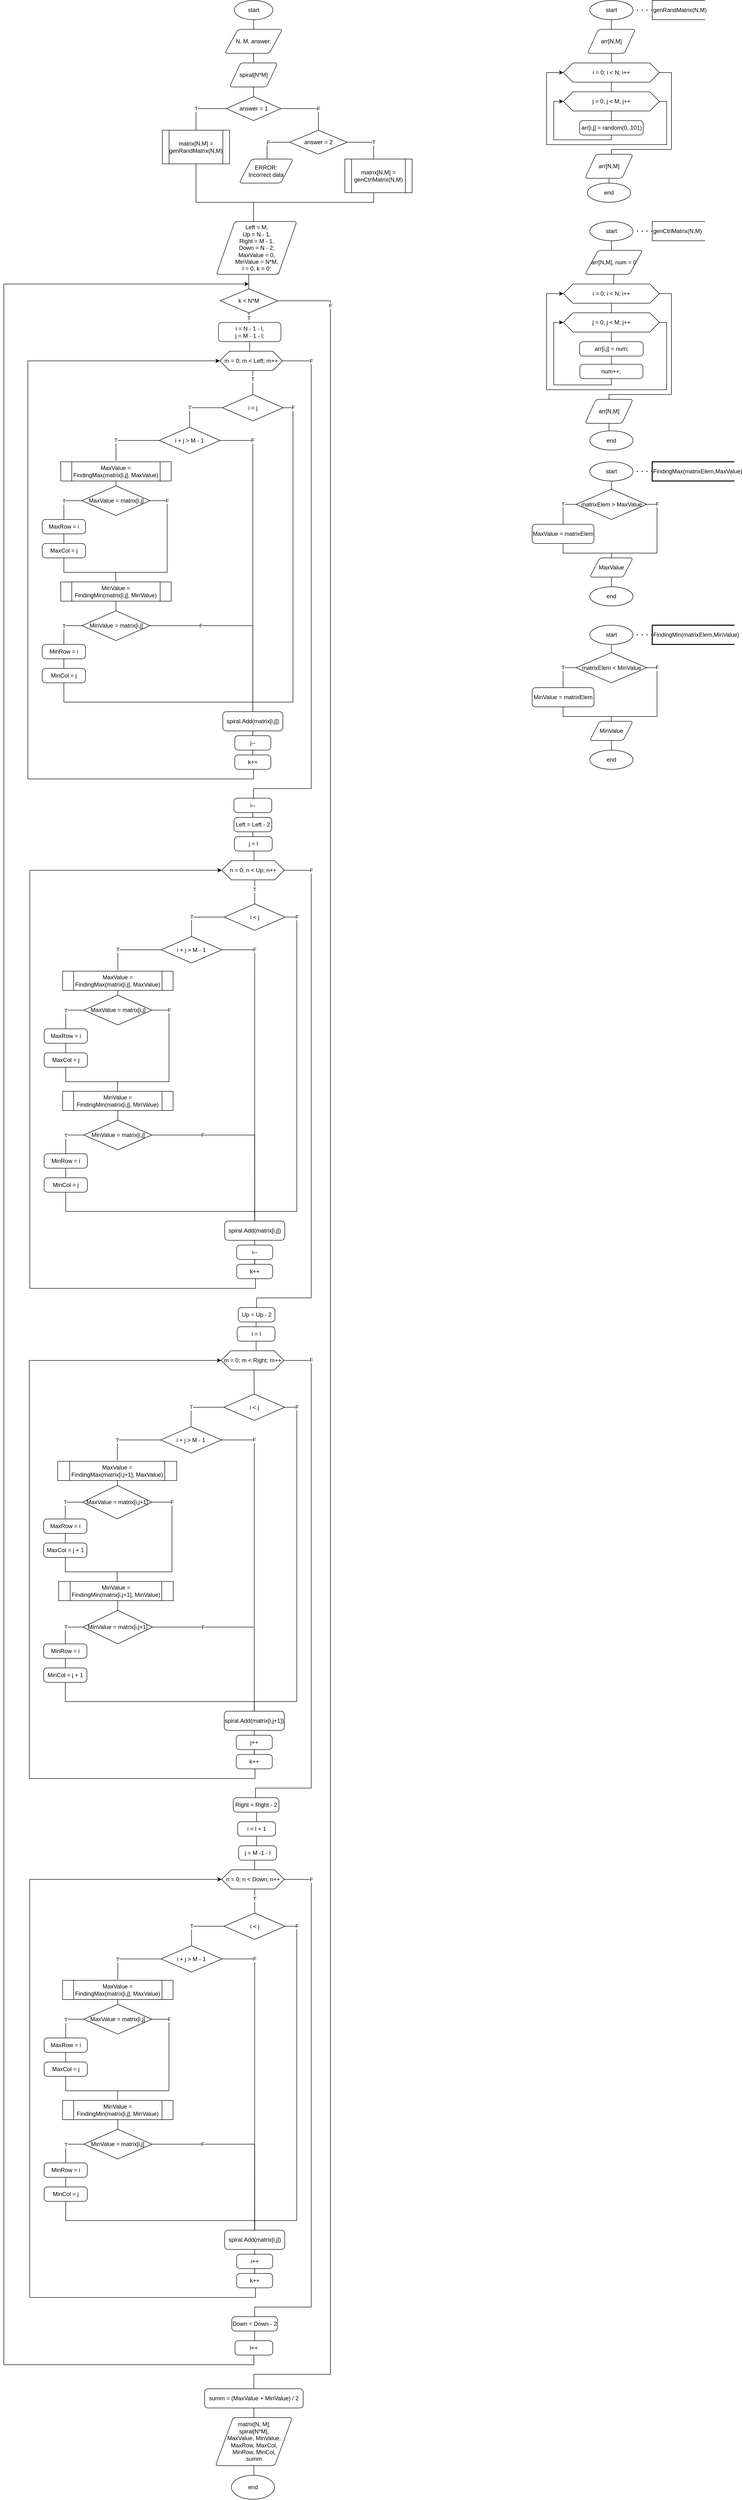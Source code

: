 <mxfile version="15.4.0" type="device"><diagram id="mVF6REcreWESGix_pYRZ" name="Страница 1"><mxGraphModel dx="2899" dy="1012" grid="1" gridSize="10" guides="1" tooltips="1" connect="1" arrows="1" fold="1" page="1" pageScale="1" pageWidth="1169" pageHeight="1654" math="0" shadow="0"><root><mxCell id="0"/><mxCell id="1" parent="0"/><mxCell id="d31R6Yzuh5KyasL-OEGz-3" value="" style="edgeStyle=orthogonalEdgeStyle;rounded=0;orthogonalLoop=1;jettySize=auto;html=1;endArrow=none;endFill=0;" parent="1" source="d31R6Yzuh5KyasL-OEGz-1" edge="1"><mxGeometry relative="1" as="geometry"><mxPoint x="150" y="100" as="targetPoint"/></mxGeometry></mxCell><mxCell id="d31R6Yzuh5KyasL-OEGz-1" value="start" style="strokeWidth=1;html=1;shape=mxgraph.flowchart.start_1;whiteSpace=wrap;" parent="1" vertex="1"><mxGeometry x="110" y="40" width="80" height="40" as="geometry"/></mxCell><mxCell id="d31R6Yzuh5KyasL-OEGz-14" value="" style="edgeStyle=orthogonalEdgeStyle;rounded=0;orthogonalLoop=1;jettySize=auto;html=1;endArrow=none;endFill=0;" parent="1" source="d31R6Yzuh5KyasL-OEGz-4" target="d31R6Yzuh5KyasL-OEGz-12" edge="1"><mxGeometry relative="1" as="geometry"><Array as="points"><mxPoint x="150" y="190"/><mxPoint x="150" y="190"/></Array></mxGeometry></mxCell><mxCell id="d31R6Yzuh5KyasL-OEGz-4" value="N, M, answer;" style="shape=parallelogram;html=1;strokeWidth=1;perimeter=parallelogramPerimeter;whiteSpace=wrap;rounded=1;arcSize=12;size=0.23;" parent="1" vertex="1"><mxGeometry x="90" y="100" width="120" height="50" as="geometry"/></mxCell><mxCell id="d31R6Yzuh5KyasL-OEGz-68" value="" style="edgeStyle=orthogonalEdgeStyle;rounded=0;orthogonalLoop=1;jettySize=auto;html=1;endArrow=none;endFill=0;strokeWidth=1;" parent="1" source="d31R6Yzuh5KyasL-OEGz-5" target="d31R6Yzuh5KyasL-OEGz-67" edge="1"><mxGeometry relative="1" as="geometry"><Array as="points"><mxPoint x="140" y="630"/><mxPoint x="140" y="630"/></Array></mxGeometry></mxCell><mxCell id="d31R6Yzuh5KyasL-OEGz-5" value="Left = M, &lt;br&gt;Up = N - 1, &lt;br&gt;Right = M - 1, &lt;br&gt;Down = N - 2;&lt;br&gt;MaxValue = 0, &lt;br&gt;MinValue = N*M,&lt;br&gt;l = 0, k = 0;" style="shape=parallelogram;html=1;strokeWidth=1;perimeter=parallelogramPerimeter;whiteSpace=wrap;rounded=1;arcSize=12;size=0.23;" parent="1" vertex="1"><mxGeometry x="72.51" y="500" width="167.49" height="110" as="geometry"/></mxCell><mxCell id="d31R6Yzuh5KyasL-OEGz-16" value="T" style="edgeStyle=orthogonalEdgeStyle;rounded=0;orthogonalLoop=1;jettySize=auto;html=1;entryX=0.5;entryY=0;entryDx=0;entryDy=0;endArrow=none;endFill=0;" parent="1" source="d31R6Yzuh5KyasL-OEGz-12" target="d31R6Yzuh5KyasL-OEGz-15" edge="1"><mxGeometry x="0.168" relative="1" as="geometry"><Array as="points"><mxPoint x="30" y="265"/></Array><mxPoint as="offset"/></mxGeometry></mxCell><mxCell id="d31R6Yzuh5KyasL-OEGz-17" value="F" style="edgeStyle=orthogonalEdgeStyle;rounded=0;orthogonalLoop=1;jettySize=auto;html=1;endArrow=none;endFill=0;" parent="1" source="d31R6Yzuh5KyasL-OEGz-12" target="d31R6Yzuh5KyasL-OEGz-18" edge="1"><mxGeometry x="0.269" relative="1" as="geometry"><mxPoint x="290" y="265" as="targetPoint"/><mxPoint as="offset"/></mxGeometry></mxCell><mxCell id="d31R6Yzuh5KyasL-OEGz-12" value="answer = 1" style="strokeWidth=1;html=1;shape=mxgraph.flowchart.decision;whiteSpace=wrap;" parent="1" vertex="1"><mxGeometry x="93.13" y="240" width="113.75" height="50" as="geometry"/></mxCell><mxCell id="d31R6Yzuh5KyasL-OEGz-21" style="edgeStyle=orthogonalEdgeStyle;rounded=0;orthogonalLoop=1;jettySize=auto;html=1;endArrow=none;endFill=0;" parent="1" source="d31R6Yzuh5KyasL-OEGz-15" target="d31R6Yzuh5KyasL-OEGz-5" edge="1"><mxGeometry relative="1" as="geometry"><Array as="points"><mxPoint x="30" y="460"/><mxPoint x="150" y="460"/></Array></mxGeometry></mxCell><mxCell id="d31R6Yzuh5KyasL-OEGz-15" value="matrix[N,M] = genRandMatrix(N,M)" style="shape=process;whiteSpace=wrap;html=1;backgroundOutline=1;strokeWidth=1;" parent="1" vertex="1"><mxGeometry x="-40" y="310" width="140" height="70" as="geometry"/></mxCell><mxCell id="d31R6Yzuh5KyasL-OEGz-20" value="T" style="edgeStyle=orthogonalEdgeStyle;rounded=0;orthogonalLoop=1;jettySize=auto;html=1;endArrow=none;endFill=0;" parent="1" source="d31R6Yzuh5KyasL-OEGz-18" edge="1"><mxGeometry x="0.122" relative="1" as="geometry"><mxPoint x="400" y="378" as="targetPoint"/><Array as="points"><mxPoint x="400" y="335"/><mxPoint x="400" y="378"/></Array><mxPoint as="offset"/></mxGeometry></mxCell><mxCell id="d31R6Yzuh5KyasL-OEGz-64" value="F" style="edgeStyle=orthogonalEdgeStyle;rounded=0;orthogonalLoop=1;jettySize=auto;html=1;entryX=0.5;entryY=0;entryDx=0;entryDy=0;endArrow=none;endFill=0;strokeWidth=1;" parent="1" source="d31R6Yzuh5KyasL-OEGz-18" target="d31R6Yzuh5KyasL-OEGz-63" edge="1"><mxGeometry x="0.059" relative="1" as="geometry"><Array as="points"><mxPoint x="178" y="335"/></Array><mxPoint as="offset"/></mxGeometry></mxCell><mxCell id="d31R6Yzuh5KyasL-OEGz-18" value="answer = 2" style="strokeWidth=1;html=1;shape=mxgraph.flowchart.decision;whiteSpace=wrap;" parent="1" vertex="1"><mxGeometry x="225" y="310" width="120" height="50" as="geometry"/></mxCell><mxCell id="d31R6Yzuh5KyasL-OEGz-22" style="edgeStyle=orthogonalEdgeStyle;rounded=0;orthogonalLoop=1;jettySize=auto;html=1;endArrow=none;endFill=0;" parent="1" source="d31R6Yzuh5KyasL-OEGz-19" edge="1"><mxGeometry relative="1" as="geometry"><mxPoint x="150" y="490.0" as="targetPoint"/><Array as="points"><mxPoint x="400" y="460"/><mxPoint x="150" y="460"/></Array></mxGeometry></mxCell><mxCell id="d31R6Yzuh5KyasL-OEGz-19" value="matrix[N,M] = genCtrlMatrix(N,M)" style="shape=process;whiteSpace=wrap;html=1;backgroundOutline=1;strokeWidth=1;" parent="1" vertex="1"><mxGeometry x="340" y="370" width="140" height="70" as="geometry"/></mxCell><mxCell id="d31R6Yzuh5KyasL-OEGz-28" value="" style="edgeStyle=orthogonalEdgeStyle;rounded=0;orthogonalLoop=1;jettySize=auto;html=1;dashed=1;dashPattern=1 4;endArrow=none;endFill=0;strokeWidth=2;" parent="1" source="d31R6Yzuh5KyasL-OEGz-25" target="d31R6Yzuh5KyasL-OEGz-26" edge="1"><mxGeometry relative="1" as="geometry"/></mxCell><mxCell id="d31R6Yzuh5KyasL-OEGz-25" value="genRandMatrix(N,M)" style="strokeWidth=1;html=1;shape=mxgraph.flowchart.annotation_1;align=left;pointerEvents=1;" parent="1" vertex="1"><mxGeometry x="980" y="40" width="110" height="40" as="geometry"/></mxCell><mxCell id="d31R6Yzuh5KyasL-OEGz-30" value="" style="edgeStyle=orthogonalEdgeStyle;rounded=0;orthogonalLoop=1;jettySize=auto;html=1;endArrow=none;endFill=0;strokeWidth=1;" parent="1" source="d31R6Yzuh5KyasL-OEGz-26" target="d31R6Yzuh5KyasL-OEGz-29" edge="1"><mxGeometry relative="1" as="geometry"/></mxCell><mxCell id="d31R6Yzuh5KyasL-OEGz-26" value="start" style="strokeWidth=1;html=1;shape=mxgraph.flowchart.start_1;whiteSpace=wrap;" parent="1" vertex="1"><mxGeometry x="850" y="40" width="90" height="40" as="geometry"/></mxCell><mxCell id="d31R6Yzuh5KyasL-OEGz-32" value="" style="edgeStyle=orthogonalEdgeStyle;rounded=0;orthogonalLoop=1;jettySize=auto;html=1;endArrow=none;endFill=0;strokeWidth=1;" parent="1" source="d31R6Yzuh5KyasL-OEGz-29" target="d31R6Yzuh5KyasL-OEGz-31" edge="1"><mxGeometry relative="1" as="geometry"/></mxCell><mxCell id="d31R6Yzuh5KyasL-OEGz-29" value="arr[N,M]" style="shape=parallelogram;html=1;strokeWidth=1;perimeter=parallelogramPerimeter;whiteSpace=wrap;rounded=1;arcSize=12;size=0.23;" parent="1" vertex="1"><mxGeometry x="845" y="100" width="100" height="50" as="geometry"/></mxCell><mxCell id="d31R6Yzuh5KyasL-OEGz-33" style="edgeStyle=orthogonalEdgeStyle;rounded=0;orthogonalLoop=1;jettySize=auto;html=1;endArrow=none;endFill=0;strokeWidth=1;" parent="1" source="d31R6Yzuh5KyasL-OEGz-31" edge="1"><mxGeometry relative="1" as="geometry"><mxPoint x="895" y="230" as="targetPoint"/></mxGeometry></mxCell><mxCell id="d31R6Yzuh5KyasL-OEGz-39" style="edgeStyle=orthogonalEdgeStyle;rounded=0;orthogonalLoop=1;jettySize=auto;html=1;endArrow=none;endFill=0;strokeWidth=1;" parent="1" source="d31R6Yzuh5KyasL-OEGz-31" edge="1"><mxGeometry relative="1" as="geometry"><mxPoint x="895" y="400" as="targetPoint"/><Array as="points"><mxPoint x="1020" y="190"/><mxPoint x="1020" y="350"/><mxPoint x="895" y="350"/></Array></mxGeometry></mxCell><mxCell id="d31R6Yzuh5KyasL-OEGz-31" value="i = 0; i &amp;lt; N; i++" style="shape=hexagon;perimeter=hexagonPerimeter2;whiteSpace=wrap;html=1;fixedSize=1;strokeWidth=1;" parent="1" vertex="1"><mxGeometry x="795" y="170" width="200" height="40" as="geometry"/></mxCell><mxCell id="d31R6Yzuh5KyasL-OEGz-36" value="" style="edgeStyle=orthogonalEdgeStyle;rounded=0;orthogonalLoop=1;jettySize=auto;html=1;endArrow=none;endFill=0;strokeWidth=1;" parent="1" source="d31R6Yzuh5KyasL-OEGz-34" target="d31R6Yzuh5KyasL-OEGz-35" edge="1"><mxGeometry relative="1" as="geometry"/></mxCell><mxCell id="d31R6Yzuh5KyasL-OEGz-38" style="edgeStyle=orthogonalEdgeStyle;rounded=0;orthogonalLoop=1;jettySize=auto;html=1;entryX=0;entryY=0.5;entryDx=0;entryDy=0;endArrow=classic;endFill=1;strokeWidth=1;" parent="1" source="d31R6Yzuh5KyasL-OEGz-34" target="d31R6Yzuh5KyasL-OEGz-31" edge="1"><mxGeometry relative="1" as="geometry"><Array as="points"><mxPoint x="1010" y="250"/><mxPoint x="1010" y="340"/><mxPoint x="760" y="340"/><mxPoint x="760" y="190"/></Array></mxGeometry></mxCell><mxCell id="d31R6Yzuh5KyasL-OEGz-34" value="j = 0; j &amp;lt; M; j++" style="shape=hexagon;perimeter=hexagonPerimeter2;whiteSpace=wrap;html=1;fixedSize=1;strokeWidth=1;" parent="1" vertex="1"><mxGeometry x="795" y="230" width="200" height="40" as="geometry"/></mxCell><mxCell id="d31R6Yzuh5KyasL-OEGz-37" style="edgeStyle=orthogonalEdgeStyle;rounded=0;orthogonalLoop=1;jettySize=auto;html=1;entryX=0;entryY=0.5;entryDx=0;entryDy=0;endArrow=classic;endFill=1;strokeWidth=1;" parent="1" source="d31R6Yzuh5KyasL-OEGz-35" target="d31R6Yzuh5KyasL-OEGz-34" edge="1"><mxGeometry relative="1" as="geometry"><Array as="points"><mxPoint x="895" y="330"/><mxPoint x="775" y="330"/><mxPoint x="775" y="250"/></Array></mxGeometry></mxCell><mxCell id="d31R6Yzuh5KyasL-OEGz-35" value="arr[i,j] = random(0, 101)" style="rounded=1;whiteSpace=wrap;html=1;absoluteArcSize=1;arcSize=14;strokeWidth=1;" parent="1" vertex="1"><mxGeometry x="828.75" y="290" width="132.5" height="30" as="geometry"/></mxCell><mxCell id="d31R6Yzuh5KyasL-OEGz-42" value="" style="edgeStyle=orthogonalEdgeStyle;rounded=0;orthogonalLoop=1;jettySize=auto;html=1;endArrow=none;endFill=0;strokeWidth=1;" parent="1" source="d31R6Yzuh5KyasL-OEGz-40" target="d31R6Yzuh5KyasL-OEGz-41" edge="1"><mxGeometry relative="1" as="geometry"/></mxCell><mxCell id="d31R6Yzuh5KyasL-OEGz-40" value="arr[N,M]" style="shape=parallelogram;html=1;strokeWidth=1;perimeter=parallelogramPerimeter;whiteSpace=wrap;rounded=1;arcSize=12;size=0.23;" parent="1" vertex="1"><mxGeometry x="840" y="360" width="100" height="50" as="geometry"/></mxCell><mxCell id="d31R6Yzuh5KyasL-OEGz-41" value="end" style="ellipse;whiteSpace=wrap;html=1;rounded=1;strokeWidth=1;arcSize=12;" parent="1" vertex="1"><mxGeometry x="845" y="420" width="90" height="40" as="geometry"/></mxCell><mxCell id="d31R6Yzuh5KyasL-OEGz-43" value="" style="edgeStyle=orthogonalEdgeStyle;rounded=0;orthogonalLoop=1;jettySize=auto;html=1;dashed=1;dashPattern=1 4;endArrow=none;endFill=0;strokeWidth=2;" parent="1" source="d31R6Yzuh5KyasL-OEGz-44" target="d31R6Yzuh5KyasL-OEGz-46" edge="1"><mxGeometry relative="1" as="geometry"/></mxCell><mxCell id="d31R6Yzuh5KyasL-OEGz-44" value="genCtrlMatrix(N,M)" style="strokeWidth=1;html=1;shape=mxgraph.flowchart.annotation_1;align=left;pointerEvents=1;" parent="1" vertex="1"><mxGeometry x="980" y="500" width="110" height="40" as="geometry"/></mxCell><mxCell id="d31R6Yzuh5KyasL-OEGz-45" value="" style="edgeStyle=orthogonalEdgeStyle;rounded=0;orthogonalLoop=1;jettySize=auto;html=1;endArrow=none;endFill=0;strokeWidth=1;" parent="1" source="d31R6Yzuh5KyasL-OEGz-46" target="d31R6Yzuh5KyasL-OEGz-48" edge="1"><mxGeometry relative="1" as="geometry"/></mxCell><mxCell id="d31R6Yzuh5KyasL-OEGz-46" value="start" style="strokeWidth=1;html=1;shape=mxgraph.flowchart.start_1;whiteSpace=wrap;" parent="1" vertex="1"><mxGeometry x="850" y="500" width="90" height="40" as="geometry"/></mxCell><mxCell id="d31R6Yzuh5KyasL-OEGz-47" value="" style="edgeStyle=orthogonalEdgeStyle;rounded=0;orthogonalLoop=1;jettySize=auto;html=1;endArrow=none;endFill=0;strokeWidth=1;" parent="1" source="d31R6Yzuh5KyasL-OEGz-48" target="d31R6Yzuh5KyasL-OEGz-51" edge="1"><mxGeometry relative="1" as="geometry"/></mxCell><mxCell id="d31R6Yzuh5KyasL-OEGz-48" value="arr[N,M], num = 0" style="shape=parallelogram;html=1;strokeWidth=1;perimeter=parallelogramPerimeter;whiteSpace=wrap;rounded=1;arcSize=12;size=0.23;" parent="1" vertex="1"><mxGeometry x="840" y="560" width="120" height="50" as="geometry"/></mxCell><mxCell id="d31R6Yzuh5KyasL-OEGz-49" style="edgeStyle=orthogonalEdgeStyle;rounded=0;orthogonalLoop=1;jettySize=auto;html=1;endArrow=none;endFill=0;strokeWidth=1;" parent="1" source="d31R6Yzuh5KyasL-OEGz-51" edge="1"><mxGeometry relative="1" as="geometry"><mxPoint x="895" y="690" as="targetPoint"/></mxGeometry></mxCell><mxCell id="d31R6Yzuh5KyasL-OEGz-50" style="edgeStyle=orthogonalEdgeStyle;rounded=0;orthogonalLoop=1;jettySize=auto;html=1;endArrow=none;endFill=0;strokeWidth=1;entryX=0.5;entryY=0;entryDx=0;entryDy=0;" parent="1" source="d31R6Yzuh5KyasL-OEGz-51" target="d31R6Yzuh5KyasL-OEGz-58" edge="1"><mxGeometry relative="1" as="geometry"><mxPoint x="895" y="860.0" as="targetPoint"/><Array as="points"><mxPoint x="1020" y="650"/><mxPoint x="1020" y="860"/><mxPoint x="890" y="860"/></Array></mxGeometry></mxCell><mxCell id="d31R6Yzuh5KyasL-OEGz-51" value="i = 0; i &amp;lt; N; i++" style="shape=hexagon;perimeter=hexagonPerimeter2;whiteSpace=wrap;html=1;fixedSize=1;strokeWidth=1;" parent="1" vertex="1"><mxGeometry x="795" y="630" width="200" height="40" as="geometry"/></mxCell><mxCell id="d31R6Yzuh5KyasL-OEGz-52" value="" style="edgeStyle=orthogonalEdgeStyle;rounded=0;orthogonalLoop=1;jettySize=auto;html=1;endArrow=none;endFill=0;strokeWidth=1;" parent="1" source="d31R6Yzuh5KyasL-OEGz-54" target="d31R6Yzuh5KyasL-OEGz-56" edge="1"><mxGeometry relative="1" as="geometry"/></mxCell><mxCell id="d31R6Yzuh5KyasL-OEGz-53" style="edgeStyle=orthogonalEdgeStyle;rounded=0;orthogonalLoop=1;jettySize=auto;html=1;entryX=0;entryY=0.5;entryDx=0;entryDy=0;endArrow=classic;endFill=1;strokeWidth=1;" parent="1" source="d31R6Yzuh5KyasL-OEGz-54" target="d31R6Yzuh5KyasL-OEGz-51" edge="1"><mxGeometry relative="1" as="geometry"><Array as="points"><mxPoint x="1010" y="710"/><mxPoint x="1010" y="850"/><mxPoint x="760" y="850"/><mxPoint x="760" y="650"/></Array></mxGeometry></mxCell><mxCell id="d31R6Yzuh5KyasL-OEGz-54" value="j = 0; j &amp;lt; M; j++" style="shape=hexagon;perimeter=hexagonPerimeter2;whiteSpace=wrap;html=1;fixedSize=1;strokeWidth=1;" parent="1" vertex="1"><mxGeometry x="795" y="690" width="200" height="40" as="geometry"/></mxCell><mxCell id="d31R6Yzuh5KyasL-OEGz-61" value="" style="edgeStyle=orthogonalEdgeStyle;rounded=0;orthogonalLoop=1;jettySize=auto;html=1;endArrow=none;endFill=0;strokeWidth=1;" parent="1" source="d31R6Yzuh5KyasL-OEGz-56" target="d31R6Yzuh5KyasL-OEGz-60" edge="1"><mxGeometry relative="1" as="geometry"/></mxCell><mxCell id="d31R6Yzuh5KyasL-OEGz-56" value="arr[i,j] = num;" style="rounded=1;whiteSpace=wrap;html=1;absoluteArcSize=1;arcSize=14;strokeWidth=1;" parent="1" vertex="1"><mxGeometry x="828.75" y="750" width="132.5" height="30" as="geometry"/></mxCell><mxCell id="d31R6Yzuh5KyasL-OEGz-57" value="" style="edgeStyle=orthogonalEdgeStyle;rounded=0;orthogonalLoop=1;jettySize=auto;html=1;endArrow=none;endFill=0;strokeWidth=1;" parent="1" source="d31R6Yzuh5KyasL-OEGz-58" target="d31R6Yzuh5KyasL-OEGz-59" edge="1"><mxGeometry relative="1" as="geometry"/></mxCell><mxCell id="d31R6Yzuh5KyasL-OEGz-58" value="arr[N,M]" style="shape=parallelogram;html=1;strokeWidth=1;perimeter=parallelogramPerimeter;whiteSpace=wrap;rounded=1;arcSize=12;size=0.23;" parent="1" vertex="1"><mxGeometry x="840" y="870" width="100" height="50" as="geometry"/></mxCell><mxCell id="d31R6Yzuh5KyasL-OEGz-59" value="end" style="ellipse;whiteSpace=wrap;html=1;rounded=1;strokeWidth=1;arcSize=12;" parent="1" vertex="1"><mxGeometry x="850" y="935.5" width="90" height="40" as="geometry"/></mxCell><mxCell id="d31R6Yzuh5KyasL-OEGz-62" style="edgeStyle=orthogonalEdgeStyle;rounded=0;orthogonalLoop=1;jettySize=auto;html=1;entryX=0;entryY=0.5;entryDx=0;entryDy=0;endArrow=classic;endFill=1;strokeWidth=1;" parent="1" source="d31R6Yzuh5KyasL-OEGz-60" target="d31R6Yzuh5KyasL-OEGz-54" edge="1"><mxGeometry relative="1" as="geometry"><Array as="points"><mxPoint x="895" y="840"/><mxPoint x="775" y="840"/><mxPoint x="775" y="710"/></Array></mxGeometry></mxCell><mxCell id="d31R6Yzuh5KyasL-OEGz-60" value="num++;" style="rounded=1;whiteSpace=wrap;html=1;absoluteArcSize=1;arcSize=14;strokeWidth=1;direction=west;" parent="1" vertex="1"><mxGeometry x="829.38" y="797" width="131.25" height="30" as="geometry"/></mxCell><mxCell id="d31R6Yzuh5KyasL-OEGz-63" value="ERROR: &lt;br&gt;Incorrect data" style="shape=parallelogram;html=1;strokeWidth=1;perimeter=parallelogramPerimeter;whiteSpace=wrap;rounded=1;arcSize=12;size=0.23;" parent="1" vertex="1"><mxGeometry x="120.0" y="370" width="112.49" height="50" as="geometry"/></mxCell><mxCell id="d31R6Yzuh5KyasL-OEGz-70" value="T" style="edgeStyle=orthogonalEdgeStyle;rounded=0;orthogonalLoop=1;jettySize=auto;html=1;endArrow=none;endFill=0;strokeWidth=1;" parent="1" source="d31R6Yzuh5KyasL-OEGz-67" target="d31R6Yzuh5KyasL-OEGz-69" edge="1"><mxGeometry relative="1" as="geometry"/></mxCell><mxCell id="RYB9iH1bCeGc9d8uOXEV-160" value="F" style="edgeStyle=orthogonalEdgeStyle;rounded=0;orthogonalLoop=1;jettySize=auto;html=1;endArrow=none;endFill=0;entryX=0.5;entryY=0;entryDx=0;entryDy=0;" edge="1" parent="1" source="d31R6Yzuh5KyasL-OEGz-67" target="RYB9iH1bCeGc9d8uOXEV-158"><mxGeometry x="-0.948" relative="1" as="geometry"><mxPoint x="300" y="5010" as="targetPoint"/><Array as="points"><mxPoint x="310" y="665"/><mxPoint x="310" y="4980"/><mxPoint x="150" y="4980"/></Array><mxPoint as="offset"/></mxGeometry></mxCell><mxCell id="d31R6Yzuh5KyasL-OEGz-67" value="k &amp;lt; N*M" style="strokeWidth=1;html=1;shape=mxgraph.flowchart.decision;whiteSpace=wrap;" parent="1" vertex="1"><mxGeometry x="80.32" y="640" width="120" height="50" as="geometry"/></mxCell><mxCell id="d31R6Yzuh5KyasL-OEGz-76" value="T" style="edgeStyle=orthogonalEdgeStyle;rounded=0;orthogonalLoop=1;jettySize=auto;html=1;endArrow=none;endFill=0;strokeWidth=1;entryX=0.5;entryY=0;entryDx=0;entryDy=0;entryPerimeter=0;" parent="1" source="d31R6Yzuh5KyasL-OEGz-69" target="d31R6Yzuh5KyasL-OEGz-77" edge="1"><mxGeometry x="0.462" relative="1" as="geometry"><mxPoint x="149.3" y="832" as="targetPoint"/><mxPoint as="offset"/></mxGeometry></mxCell><mxCell id="d31R6Yzuh5KyasL-OEGz-69" value="i = N - 1 - l,&lt;br&gt;j = M - 1 - l;" style="rounded=1;whiteSpace=wrap;html=1;absoluteArcSize=1;arcSize=14;strokeWidth=1;" parent="1" vertex="1"><mxGeometry x="76.88" y="710" width="130" height="40" as="geometry"/></mxCell><mxCell id="RYB9iH1bCeGc9d8uOXEV-28" value="F" style="edgeStyle=orthogonalEdgeStyle;rounded=0;orthogonalLoop=1;jettySize=auto;html=1;entryX=0.5;entryY=0;entryDx=0;entryDy=0;endArrow=none;endFill=0;" edge="1" parent="1" source="d31R6Yzuh5KyasL-OEGz-71" target="RYB9iH1bCeGc9d8uOXEV-23"><mxGeometry x="-0.89" relative="1" as="geometry"><Array as="points"><mxPoint x="270" y="790"/><mxPoint x="270" y="1680"/><mxPoint x="150" y="1680"/><mxPoint x="150" y="1700"/></Array><mxPoint as="offset"/></mxGeometry></mxCell><mxCell id="d31R6Yzuh5KyasL-OEGz-71" value="m = 0; m &amp;lt; Left; m++" style="shape=hexagon;perimeter=hexagonPerimeter2;whiteSpace=wrap;html=1;fixedSize=1;strokeWidth=1;" parent="1" vertex="1"><mxGeometry x="79.69" y="770" width="130.31" height="40" as="geometry"/></mxCell><mxCell id="d31R6Yzuh5KyasL-OEGz-78" value="T" style="edgeStyle=orthogonalEdgeStyle;rounded=0;orthogonalLoop=1;jettySize=auto;html=1;endArrow=none;endFill=0;strokeWidth=1;" parent="1" source="d31R6Yzuh5KyasL-OEGz-77" target="d31R6Yzuh5KyasL-OEGz-79" edge="1"><mxGeometry x="0.254" relative="1" as="geometry"><mxPoint x="8.44" y="968" as="targetPoint"/><mxPoint as="offset"/></mxGeometry></mxCell><mxCell id="RYB9iH1bCeGc9d8uOXEV-114" value="F" style="edgeStyle=orthogonalEdgeStyle;rounded=0;orthogonalLoop=1;jettySize=auto;html=1;endArrow=none;endFill=0;" edge="1" parent="1" source="d31R6Yzuh5KyasL-OEGz-77"><mxGeometry x="-0.944" relative="1" as="geometry"><mxPoint x="148" y="1500" as="targetPoint"/><Array as="points"><mxPoint x="232" y="888"/><mxPoint x="232" y="1500"/></Array><mxPoint as="offset"/></mxGeometry></mxCell><mxCell id="d31R6Yzuh5KyasL-OEGz-77" value="i &amp;lt; j" style="strokeWidth=1;html=1;shape=mxgraph.flowchart.decision;whiteSpace=wrap;" parent="1" vertex="1"><mxGeometry x="85" y="860" width="126.88" height="55" as="geometry"/></mxCell><mxCell id="d31R6Yzuh5KyasL-OEGz-81" value="T" style="edgeStyle=orthogonalEdgeStyle;rounded=0;orthogonalLoop=1;jettySize=auto;html=1;entryX=0.5;entryY=0;entryDx=0;entryDy=0;endArrow=none;endFill=0;strokeWidth=1;" parent="1" source="d31R6Yzuh5KyasL-OEGz-79" edge="1"><mxGeometry x="0.358" relative="1" as="geometry"><mxPoint x="-136.56" y="998" as="targetPoint"/><Array as="points"><mxPoint x="-136.56" y="956"/></Array><mxPoint as="offset"/></mxGeometry></mxCell><mxCell id="d31R6Yzuh5KyasL-OEGz-94" value="F" style="edgeStyle=orthogonalEdgeStyle;rounded=0;orthogonalLoop=1;jettySize=auto;html=1;endArrow=none;endFill=0;strokeWidth=1;entryX=0.5;entryY=0;entryDx=0;entryDy=0;" parent="1" source="d31R6Yzuh5KyasL-OEGz-79" edge="1" target="d31R6Yzuh5KyasL-OEGz-85"><mxGeometry x="-0.785" relative="1" as="geometry"><mxPoint x="150" y="1120" as="targetPoint"/><mxPoint as="offset"/><Array as="points"><mxPoint x="148" y="956"/></Array></mxGeometry></mxCell><mxCell id="d31R6Yzuh5KyasL-OEGz-79" value="i + j &amp;gt; M - 1" style="strokeWidth=1;html=1;shape=mxgraph.flowchart.decision;whiteSpace=wrap;" parent="1" vertex="1"><mxGeometry x="-46.56" y="928" width="126.88" height="55" as="geometry"/></mxCell><mxCell id="d31R6Yzuh5KyasL-OEGz-83" value="" style="edgeStyle=orthogonalEdgeStyle;rounded=0;orthogonalLoop=1;jettySize=auto;html=1;endArrow=none;endFill=0;strokeWidth=1;" parent="1" edge="1"><mxGeometry relative="1" as="geometry"><mxPoint x="-136.56" y="1038" as="sourcePoint"/><mxPoint x="-136.56" y="1058" as="targetPoint"/></mxGeometry></mxCell><mxCell id="d31R6Yzuh5KyasL-OEGz-80" value="MaxValue = FindingMax(matrix[i,j], MaxValue)" style="shape=process;whiteSpace=wrap;html=1;backgroundOutline=1;strokeWidth=1;" parent="1" vertex="1"><mxGeometry x="-251.56" y="1000" width="230" height="40" as="geometry"/></mxCell><mxCell id="RYB9iH1bCeGc9d8uOXEV-15" value="" style="edgeStyle=orthogonalEdgeStyle;rounded=0;orthogonalLoop=1;jettySize=auto;html=1;endArrow=none;endFill=0;" edge="1" parent="1" source="d31R6Yzuh5KyasL-OEGz-82" target="RYB9iH1bCeGc9d8uOXEV-14"><mxGeometry relative="1" as="geometry"/></mxCell><mxCell id="d31R6Yzuh5KyasL-OEGz-82" value="MinValue =&lt;br&gt;FindingMin(matrix[i,j], MinValue)" style="shape=process;whiteSpace=wrap;html=1;backgroundOutline=1;strokeWidth=1;" parent="1" vertex="1"><mxGeometry x="-251.56" y="1250" width="230" height="40" as="geometry"/></mxCell><mxCell id="d31R6Yzuh5KyasL-OEGz-84" value="spiral[N*M]" style="shape=parallelogram;html=1;strokeWidth=1;perimeter=parallelogramPerimeter;whiteSpace=wrap;rounded=1;arcSize=12;size=0.23;" parent="1" vertex="1"><mxGeometry x="100.01" y="170" width="100" height="50" as="geometry"/></mxCell><mxCell id="RYB9iH1bCeGc9d8uOXEV-11" value="" style="edgeStyle=orthogonalEdgeStyle;rounded=0;orthogonalLoop=1;jettySize=auto;html=1;endArrow=none;endFill=0;" edge="1" parent="1" source="d31R6Yzuh5KyasL-OEGz-85" target="d31R6Yzuh5KyasL-OEGz-91"><mxGeometry relative="1" as="geometry"><Array as="points"><mxPoint x="148.4" y="1540"/><mxPoint x="148.4" y="1540"/></Array></mxGeometry></mxCell><mxCell id="d31R6Yzuh5KyasL-OEGz-85" value="spiral.Add(matrix[i,j])" style="rounded=1;whiteSpace=wrap;html=1;absoluteArcSize=1;arcSize=14;strokeWidth=1;" parent="1" vertex="1"><mxGeometry x="85.94" y="1520" width="125" height="40" as="geometry"/></mxCell><mxCell id="RYB9iH1bCeGc9d8uOXEV-10" value="" style="edgeStyle=orthogonalEdgeStyle;rounded=0;orthogonalLoop=1;jettySize=auto;html=1;endArrow=none;endFill=0;" edge="1" parent="1" source="d31R6Yzuh5KyasL-OEGz-87" target="d31R6Yzuh5KyasL-OEGz-91"><mxGeometry relative="1" as="geometry"/></mxCell><mxCell id="d31R6Yzuh5KyasL-OEGz-87" value="j--" style="rounded=1;whiteSpace=wrap;html=1;absoluteArcSize=1;arcSize=14;strokeWidth=1;" parent="1" vertex="1"><mxGeometry x="110.91" y="1570" width="75" height="30" as="geometry"/></mxCell><mxCell id="d31R6Yzuh5KyasL-OEGz-97" style="edgeStyle=orthogonalEdgeStyle;rounded=0;orthogonalLoop=1;jettySize=auto;html=1;entryX=0;entryY=0.5;entryDx=0;entryDy=0;endArrow=classic;endFill=1;strokeWidth=1;" parent="1" source="d31R6Yzuh5KyasL-OEGz-91" target="d31R6Yzuh5KyasL-OEGz-71" edge="1"><mxGeometry relative="1" as="geometry"><Array as="points"><mxPoint x="150" y="1660"/><mxPoint x="-320" y="1660"/><mxPoint x="-320" y="790"/></Array></mxGeometry></mxCell><mxCell id="d31R6Yzuh5KyasL-OEGz-91" value="k++" style="rounded=1;whiteSpace=wrap;html=1;absoluteArcSize=1;arcSize=14;strokeWidth=1;" parent="1" vertex="1"><mxGeometry x="110.9" y="1610" width="75" height="30" as="geometry"/></mxCell><mxCell id="RYB9iH1bCeGc9d8uOXEV-7" value="T" style="edgeStyle=orthogonalEdgeStyle;rounded=0;orthogonalLoop=1;jettySize=auto;html=1;endArrow=none;endFill=0;" edge="1" parent="1" source="RYB9iH1bCeGc9d8uOXEV-1" target="RYB9iH1bCeGc9d8uOXEV-6"><mxGeometry relative="1" as="geometry"><Array as="points"><mxPoint x="-245" y="1081"/></Array></mxGeometry></mxCell><mxCell id="RYB9iH1bCeGc9d8uOXEV-13" value="F" style="edgeStyle=orthogonalEdgeStyle;rounded=0;orthogonalLoop=1;jettySize=auto;html=1;endArrow=none;endFill=0;" edge="1" parent="1" source="RYB9iH1bCeGc9d8uOXEV-1"><mxGeometry x="-0.755" relative="1" as="geometry"><mxPoint x="-137" y="1230" as="targetPoint"/><Array as="points"><mxPoint x="-30" y="1081"/><mxPoint x="-30" y="1230"/></Array><mxPoint as="offset"/></mxGeometry></mxCell><mxCell id="RYB9iH1bCeGc9d8uOXEV-1" value="MaxValue = matrix[i,j]" style="strokeWidth=1;html=1;shape=mxgraph.flowchart.decision;whiteSpace=wrap;" vertex="1" parent="1"><mxGeometry x="-207.34" y="1050" width="141.56" height="62" as="geometry"/></mxCell><mxCell id="RYB9iH1bCeGc9d8uOXEV-9" value="" style="edgeStyle=orthogonalEdgeStyle;rounded=0;orthogonalLoop=1;jettySize=auto;html=1;endArrow=none;endFill=0;" edge="1" parent="1" source="RYB9iH1bCeGc9d8uOXEV-6" target="RYB9iH1bCeGc9d8uOXEV-8"><mxGeometry relative="1" as="geometry"/></mxCell><mxCell id="RYB9iH1bCeGc9d8uOXEV-6" value="MaxRow = i" style="rounded=1;whiteSpace=wrap;html=1;absoluteArcSize=1;arcSize=14;strokeWidth=1;" vertex="1" parent="1"><mxGeometry x="-290" y="1120" width="90" height="30" as="geometry"/></mxCell><mxCell id="RYB9iH1bCeGc9d8uOXEV-12" style="edgeStyle=orthogonalEdgeStyle;rounded=0;orthogonalLoop=1;jettySize=auto;html=1;endArrow=none;endFill=0;" edge="1" parent="1" source="RYB9iH1bCeGc9d8uOXEV-8" target="d31R6Yzuh5KyasL-OEGz-82"><mxGeometry relative="1" as="geometry"><Array as="points"><mxPoint x="-245" y="1230"/><mxPoint x="-137" y="1230"/></Array></mxGeometry></mxCell><mxCell id="RYB9iH1bCeGc9d8uOXEV-8" value="MaxCol = j" style="rounded=1;whiteSpace=wrap;html=1;absoluteArcSize=1;arcSize=14;strokeWidth=1;" vertex="1" parent="1"><mxGeometry x="-290" y="1170" width="90" height="30" as="geometry"/></mxCell><mxCell id="RYB9iH1bCeGc9d8uOXEV-17" value="T" style="edgeStyle=orthogonalEdgeStyle;rounded=0;orthogonalLoop=1;jettySize=auto;html=1;endArrow=none;endFill=0;" edge="1" parent="1" source="RYB9iH1bCeGc9d8uOXEV-14" target="RYB9iH1bCeGc9d8uOXEV-16"><mxGeometry relative="1" as="geometry"><Array as="points"><mxPoint x="-245" y="1341"/></Array></mxGeometry></mxCell><mxCell id="RYB9iH1bCeGc9d8uOXEV-21" value="F" style="edgeStyle=orthogonalEdgeStyle;rounded=0;orthogonalLoop=1;jettySize=auto;html=1;entryX=0.5;entryY=0;entryDx=0;entryDy=0;endArrow=none;endFill=0;" edge="1" parent="1" source="RYB9iH1bCeGc9d8uOXEV-14" target="d31R6Yzuh5KyasL-OEGz-85"><mxGeometry x="-0.462" relative="1" as="geometry"><Array as="points"><mxPoint x="148" y="1341"/></Array><mxPoint as="offset"/></mxGeometry></mxCell><mxCell id="RYB9iH1bCeGc9d8uOXEV-14" value="MinValue = matrix[i,j]" style="strokeWidth=1;html=1;shape=mxgraph.flowchart.decision;whiteSpace=wrap;" vertex="1" parent="1"><mxGeometry x="-207.34" y="1310" width="141.56" height="62" as="geometry"/></mxCell><mxCell id="RYB9iH1bCeGc9d8uOXEV-19" value="" style="edgeStyle=orthogonalEdgeStyle;rounded=0;orthogonalLoop=1;jettySize=auto;html=1;endArrow=none;endFill=0;" edge="1" parent="1" source="RYB9iH1bCeGc9d8uOXEV-16" target="RYB9iH1bCeGc9d8uOXEV-18"><mxGeometry relative="1" as="geometry"/></mxCell><mxCell id="RYB9iH1bCeGc9d8uOXEV-16" value="MinRow = i" style="rounded=1;whiteSpace=wrap;html=1;absoluteArcSize=1;arcSize=14;strokeWidth=1;" vertex="1" parent="1"><mxGeometry x="-290" y="1380" width="90" height="30" as="geometry"/></mxCell><mxCell id="RYB9iH1bCeGc9d8uOXEV-20" style="edgeStyle=orthogonalEdgeStyle;rounded=0;orthogonalLoop=1;jettySize=auto;html=1;entryX=0.5;entryY=0;entryDx=0;entryDy=0;endArrow=none;endFill=0;" edge="1" parent="1" source="RYB9iH1bCeGc9d8uOXEV-18" target="d31R6Yzuh5KyasL-OEGz-85"><mxGeometry relative="1" as="geometry"><Array as="points"><mxPoint x="-245" y="1500"/><mxPoint x="148" y="1500"/></Array></mxGeometry></mxCell><mxCell id="RYB9iH1bCeGc9d8uOXEV-18" value="MinCol = j" style="rounded=1;whiteSpace=wrap;html=1;absoluteArcSize=1;arcSize=14;strokeWidth=1;" vertex="1" parent="1"><mxGeometry x="-290" y="1430" width="90" height="30" as="geometry"/></mxCell><mxCell id="RYB9iH1bCeGc9d8uOXEV-29" value="" style="edgeStyle=orthogonalEdgeStyle;rounded=0;orthogonalLoop=1;jettySize=auto;html=1;endArrow=none;endFill=0;" edge="1" parent="1" source="RYB9iH1bCeGc9d8uOXEV-23" target="RYB9iH1bCeGc9d8uOXEV-24"><mxGeometry relative="1" as="geometry"/></mxCell><mxCell id="RYB9iH1bCeGc9d8uOXEV-23" value="i--" style="rounded=1;whiteSpace=wrap;html=1;absoluteArcSize=1;arcSize=14;strokeWidth=1;" vertex="1" parent="1"><mxGeometry x="109.07" y="1700" width="78.74" height="30" as="geometry"/></mxCell><mxCell id="RYB9iH1bCeGc9d8uOXEV-62" value="" style="edgeStyle=orthogonalEdgeStyle;rounded=0;orthogonalLoop=1;jettySize=auto;html=1;endArrow=none;endFill=0;" edge="1" parent="1" source="RYB9iH1bCeGc9d8uOXEV-24" target="RYB9iH1bCeGc9d8uOXEV-61"><mxGeometry relative="1" as="geometry"/></mxCell><mxCell id="RYB9iH1bCeGc9d8uOXEV-24" value="Left = Left - 2" style="rounded=1;whiteSpace=wrap;html=1;absoluteArcSize=1;arcSize=14;strokeWidth=1;" vertex="1" parent="1"><mxGeometry x="109.1" y="1740" width="78.74" height="30" as="geometry"/></mxCell><mxCell id="RYB9iH1bCeGc9d8uOXEV-30" value="T" style="edgeStyle=orthogonalEdgeStyle;rounded=0;orthogonalLoop=1;jettySize=auto;html=1;endArrow=none;endFill=0;strokeWidth=1;entryX=0.5;entryY=0;entryDx=0;entryDy=0;entryPerimeter=0;" edge="1" parent="1" target="RYB9iH1bCeGc9d8uOXEV-33"><mxGeometry x="0.462" relative="1" as="geometry"><mxPoint x="153.2" y="1892" as="targetPoint"/><mxPoint as="offset"/><mxPoint x="150.757" y="1810" as="sourcePoint"/></mxGeometry></mxCell><mxCell id="RYB9iH1bCeGc9d8uOXEV-66" value="F" style="edgeStyle=orthogonalEdgeStyle;rounded=0;orthogonalLoop=1;jettySize=auto;html=1;entryX=0.5;entryY=0;entryDx=0;entryDy=0;endArrow=none;endFill=0;" edge="1" parent="1" source="RYB9iH1bCeGc9d8uOXEV-31" target="RYB9iH1bCeGc9d8uOXEV-65"><mxGeometry x="-0.896" relative="1" as="geometry"><Array as="points"><mxPoint x="270" y="1850"/><mxPoint x="270" y="2740"/><mxPoint x="156" y="2740"/></Array><mxPoint as="offset"/></mxGeometry></mxCell><mxCell id="RYB9iH1bCeGc9d8uOXEV-31" value="n = 0; n &amp;lt; Up; n++" style="shape=hexagon;perimeter=hexagonPerimeter2;whiteSpace=wrap;html=1;fixedSize=1;strokeWidth=1;" vertex="1" parent="1"><mxGeometry x="83.59" y="1830" width="130.31" height="40" as="geometry"/></mxCell><mxCell id="RYB9iH1bCeGc9d8uOXEV-32" value="T" style="edgeStyle=orthogonalEdgeStyle;rounded=0;orthogonalLoop=1;jettySize=auto;html=1;endArrow=none;endFill=0;strokeWidth=1;" edge="1" parent="1" source="RYB9iH1bCeGc9d8uOXEV-33" target="RYB9iH1bCeGc9d8uOXEV-36"><mxGeometry x="0.254" relative="1" as="geometry"><mxPoint x="12.34" y="2028" as="targetPoint"/><mxPoint as="offset"/></mxGeometry></mxCell><mxCell id="RYB9iH1bCeGc9d8uOXEV-115" value="F" style="edgeStyle=orthogonalEdgeStyle;rounded=0;orthogonalLoop=1;jettySize=auto;html=1;endArrow=none;endFill=0;" edge="1" parent="1" source="RYB9iH1bCeGc9d8uOXEV-33"><mxGeometry x="-0.934" relative="1" as="geometry"><mxPoint x="152" y="2570" as="targetPoint"/><Array as="points"><mxPoint x="240" y="1948"/><mxPoint x="240" y="2560"/><mxPoint x="152" y="2560"/></Array><mxPoint as="offset"/></mxGeometry></mxCell><mxCell id="RYB9iH1bCeGc9d8uOXEV-33" value="i &amp;lt; j" style="strokeWidth=1;html=1;shape=mxgraph.flowchart.decision;whiteSpace=wrap;" vertex="1" parent="1"><mxGeometry x="88.9" y="1920" width="126.88" height="55" as="geometry"/></mxCell><mxCell id="RYB9iH1bCeGc9d8uOXEV-34" value="T" style="edgeStyle=orthogonalEdgeStyle;rounded=0;orthogonalLoop=1;jettySize=auto;html=1;entryX=0.5;entryY=0;entryDx=0;entryDy=0;endArrow=none;endFill=0;strokeWidth=1;" edge="1" parent="1" source="RYB9iH1bCeGc9d8uOXEV-36"><mxGeometry x="0.358" relative="1" as="geometry"><mxPoint x="-132.66" y="2058" as="targetPoint"/><Array as="points"><mxPoint x="-132.66" y="2016"/></Array><mxPoint as="offset"/></mxGeometry></mxCell><mxCell id="RYB9iH1bCeGc9d8uOXEV-35" value="F" style="edgeStyle=orthogonalEdgeStyle;rounded=0;orthogonalLoop=1;jettySize=auto;html=1;endArrow=none;endFill=0;strokeWidth=1;entryX=0.5;entryY=0;entryDx=0;entryDy=0;" edge="1" parent="1" source="RYB9iH1bCeGc9d8uOXEV-36" target="RYB9iH1bCeGc9d8uOXEV-42"><mxGeometry x="-0.785" relative="1" as="geometry"><mxPoint x="153.9" y="2180" as="targetPoint"/><mxPoint as="offset"/><Array as="points"><mxPoint x="151.9" y="2016"/></Array></mxGeometry></mxCell><mxCell id="RYB9iH1bCeGc9d8uOXEV-36" value="i + j &amp;gt; M - 1" style="strokeWidth=1;html=1;shape=mxgraph.flowchart.decision;whiteSpace=wrap;" vertex="1" parent="1"><mxGeometry x="-42.66" y="1988" width="126.88" height="55" as="geometry"/></mxCell><mxCell id="RYB9iH1bCeGc9d8uOXEV-37" value="" style="edgeStyle=orthogonalEdgeStyle;rounded=0;orthogonalLoop=1;jettySize=auto;html=1;endArrow=none;endFill=0;strokeWidth=1;" edge="1" parent="1"><mxGeometry relative="1" as="geometry"><mxPoint x="-132.66" y="2098" as="sourcePoint"/><mxPoint x="-132.66" y="2118" as="targetPoint"/></mxGeometry></mxCell><mxCell id="RYB9iH1bCeGc9d8uOXEV-38" value="MaxValue = FindingMax(matrix[i,j], MaxValue)" style="shape=process;whiteSpace=wrap;html=1;backgroundOutline=1;strokeWidth=1;" vertex="1" parent="1"><mxGeometry x="-247.66" y="2060" width="230" height="40" as="geometry"/></mxCell><mxCell id="RYB9iH1bCeGc9d8uOXEV-39" value="" style="edgeStyle=orthogonalEdgeStyle;rounded=0;orthogonalLoop=1;jettySize=auto;html=1;endArrow=none;endFill=0;" edge="1" parent="1" source="RYB9iH1bCeGc9d8uOXEV-40" target="RYB9iH1bCeGc9d8uOXEV-56"><mxGeometry relative="1" as="geometry"/></mxCell><mxCell id="RYB9iH1bCeGc9d8uOXEV-40" value="MinValue =&lt;br&gt;FindingMin(matrix[i,j], MinValue)" style="shape=process;whiteSpace=wrap;html=1;backgroundOutline=1;strokeWidth=1;" vertex="1" parent="1"><mxGeometry x="-247.66" y="2310" width="230" height="40" as="geometry"/></mxCell><mxCell id="RYB9iH1bCeGc9d8uOXEV-41" value="" style="edgeStyle=orthogonalEdgeStyle;rounded=0;orthogonalLoop=1;jettySize=auto;html=1;endArrow=none;endFill=0;" edge="1" parent="1" source="RYB9iH1bCeGc9d8uOXEV-42" target="RYB9iH1bCeGc9d8uOXEV-46"><mxGeometry relative="1" as="geometry"><Array as="points"><mxPoint x="152.3" y="2600"/><mxPoint x="152.3" y="2600"/></Array></mxGeometry></mxCell><mxCell id="RYB9iH1bCeGc9d8uOXEV-42" value="spiral.Add(matrix[i,j])" style="rounded=1;whiteSpace=wrap;html=1;absoluteArcSize=1;arcSize=14;strokeWidth=1;" vertex="1" parent="1"><mxGeometry x="89.84" y="2580" width="125" height="40" as="geometry"/></mxCell><mxCell id="RYB9iH1bCeGc9d8uOXEV-43" value="" style="edgeStyle=orthogonalEdgeStyle;rounded=0;orthogonalLoop=1;jettySize=auto;html=1;endArrow=none;endFill=0;" edge="1" parent="1" source="RYB9iH1bCeGc9d8uOXEV-44" target="RYB9iH1bCeGc9d8uOXEV-46"><mxGeometry relative="1" as="geometry"/></mxCell><mxCell id="RYB9iH1bCeGc9d8uOXEV-44" value="i--" style="rounded=1;whiteSpace=wrap;html=1;absoluteArcSize=1;arcSize=14;strokeWidth=1;" vertex="1" parent="1"><mxGeometry x="114.81" y="2630" width="75" height="30" as="geometry"/></mxCell><mxCell id="RYB9iH1bCeGc9d8uOXEV-45" style="edgeStyle=orthogonalEdgeStyle;rounded=0;orthogonalLoop=1;jettySize=auto;html=1;entryX=0;entryY=0.5;entryDx=0;entryDy=0;endArrow=classic;endFill=1;strokeWidth=1;" edge="1" parent="1" source="RYB9iH1bCeGc9d8uOXEV-46" target="RYB9iH1bCeGc9d8uOXEV-31"><mxGeometry relative="1" as="geometry"><Array as="points"><mxPoint x="153.9" y="2720"/><mxPoint x="-316.1" y="2720"/><mxPoint x="-316.1" y="1850"/></Array></mxGeometry></mxCell><mxCell id="RYB9iH1bCeGc9d8uOXEV-46" value="k++" style="rounded=1;whiteSpace=wrap;html=1;absoluteArcSize=1;arcSize=14;strokeWidth=1;" vertex="1" parent="1"><mxGeometry x="114.8" y="2670" width="75" height="30" as="geometry"/></mxCell><mxCell id="RYB9iH1bCeGc9d8uOXEV-47" value="T" style="edgeStyle=orthogonalEdgeStyle;rounded=0;orthogonalLoop=1;jettySize=auto;html=1;endArrow=none;endFill=0;" edge="1" parent="1" source="RYB9iH1bCeGc9d8uOXEV-49" target="RYB9iH1bCeGc9d8uOXEV-51"><mxGeometry relative="1" as="geometry"><Array as="points"><mxPoint x="-241.1" y="2141"/></Array></mxGeometry></mxCell><mxCell id="RYB9iH1bCeGc9d8uOXEV-48" value="F" style="edgeStyle=orthogonalEdgeStyle;rounded=0;orthogonalLoop=1;jettySize=auto;html=1;endArrow=none;endFill=0;" edge="1" parent="1" source="RYB9iH1bCeGc9d8uOXEV-49"><mxGeometry x="-0.755" relative="1" as="geometry"><mxPoint x="-133.1" y="2290" as="targetPoint"/><Array as="points"><mxPoint x="-26.1" y="2141"/><mxPoint x="-26.1" y="2290"/></Array><mxPoint as="offset"/></mxGeometry></mxCell><mxCell id="RYB9iH1bCeGc9d8uOXEV-49" value="MaxValue = matrix[i,j]" style="strokeWidth=1;html=1;shape=mxgraph.flowchart.decision;whiteSpace=wrap;" vertex="1" parent="1"><mxGeometry x="-203.44" y="2110" width="141.56" height="62" as="geometry"/></mxCell><mxCell id="RYB9iH1bCeGc9d8uOXEV-50" value="" style="edgeStyle=orthogonalEdgeStyle;rounded=0;orthogonalLoop=1;jettySize=auto;html=1;endArrow=none;endFill=0;" edge="1" parent="1" source="RYB9iH1bCeGc9d8uOXEV-51" target="RYB9iH1bCeGc9d8uOXEV-53"><mxGeometry relative="1" as="geometry"/></mxCell><mxCell id="RYB9iH1bCeGc9d8uOXEV-51" value="MaxRow = i" style="rounded=1;whiteSpace=wrap;html=1;absoluteArcSize=1;arcSize=14;strokeWidth=1;" vertex="1" parent="1"><mxGeometry x="-286.1" y="2180" width="90" height="30" as="geometry"/></mxCell><mxCell id="RYB9iH1bCeGc9d8uOXEV-52" style="edgeStyle=orthogonalEdgeStyle;rounded=0;orthogonalLoop=1;jettySize=auto;html=1;endArrow=none;endFill=0;" edge="1" parent="1" source="RYB9iH1bCeGc9d8uOXEV-53" target="RYB9iH1bCeGc9d8uOXEV-40"><mxGeometry relative="1" as="geometry"><Array as="points"><mxPoint x="-241.1" y="2290"/><mxPoint x="-133.1" y="2290"/></Array></mxGeometry></mxCell><mxCell id="RYB9iH1bCeGc9d8uOXEV-53" value="MaxCol = j" style="rounded=1;whiteSpace=wrap;html=1;absoluteArcSize=1;arcSize=14;strokeWidth=1;" vertex="1" parent="1"><mxGeometry x="-286.1" y="2230" width="90" height="30" as="geometry"/></mxCell><mxCell id="RYB9iH1bCeGc9d8uOXEV-54" value="T" style="edgeStyle=orthogonalEdgeStyle;rounded=0;orthogonalLoop=1;jettySize=auto;html=1;endArrow=none;endFill=0;" edge="1" parent="1" source="RYB9iH1bCeGc9d8uOXEV-56" target="RYB9iH1bCeGc9d8uOXEV-58"><mxGeometry relative="1" as="geometry"><Array as="points"><mxPoint x="-241.1" y="2401"/></Array></mxGeometry></mxCell><mxCell id="RYB9iH1bCeGc9d8uOXEV-55" value="F" style="edgeStyle=orthogonalEdgeStyle;rounded=0;orthogonalLoop=1;jettySize=auto;html=1;entryX=0.5;entryY=0;entryDx=0;entryDy=0;endArrow=none;endFill=0;" edge="1" parent="1" source="RYB9iH1bCeGc9d8uOXEV-56" target="RYB9iH1bCeGc9d8uOXEV-42"><mxGeometry x="-0.462" relative="1" as="geometry"><Array as="points"><mxPoint x="151.9" y="2401"/></Array><mxPoint as="offset"/></mxGeometry></mxCell><mxCell id="RYB9iH1bCeGc9d8uOXEV-56" value="MinValue = matrix[i,j]" style="strokeWidth=1;html=1;shape=mxgraph.flowchart.decision;whiteSpace=wrap;" vertex="1" parent="1"><mxGeometry x="-203.44" y="2370" width="141.56" height="62" as="geometry"/></mxCell><mxCell id="RYB9iH1bCeGc9d8uOXEV-57" value="" style="edgeStyle=orthogonalEdgeStyle;rounded=0;orthogonalLoop=1;jettySize=auto;html=1;endArrow=none;endFill=0;" edge="1" parent="1" source="RYB9iH1bCeGc9d8uOXEV-58" target="RYB9iH1bCeGc9d8uOXEV-60"><mxGeometry relative="1" as="geometry"/></mxCell><mxCell id="RYB9iH1bCeGc9d8uOXEV-58" value="MinRow = i" style="rounded=1;whiteSpace=wrap;html=1;absoluteArcSize=1;arcSize=14;strokeWidth=1;" vertex="1" parent="1"><mxGeometry x="-286.1" y="2440" width="90" height="30" as="geometry"/></mxCell><mxCell id="RYB9iH1bCeGc9d8uOXEV-59" style="edgeStyle=orthogonalEdgeStyle;rounded=0;orthogonalLoop=1;jettySize=auto;html=1;entryX=0.5;entryY=0;entryDx=0;entryDy=0;endArrow=none;endFill=0;" edge="1" parent="1" source="RYB9iH1bCeGc9d8uOXEV-60" target="RYB9iH1bCeGc9d8uOXEV-42"><mxGeometry relative="1" as="geometry"><Array as="points"><mxPoint x="-241.1" y="2560"/><mxPoint x="151.9" y="2560"/></Array></mxGeometry></mxCell><mxCell id="RYB9iH1bCeGc9d8uOXEV-60" value="MinCol = j" style="rounded=1;whiteSpace=wrap;html=1;absoluteArcSize=1;arcSize=14;strokeWidth=1;" vertex="1" parent="1"><mxGeometry x="-286.1" y="2490" width="90" height="30" as="geometry"/></mxCell><mxCell id="RYB9iH1bCeGc9d8uOXEV-61" value="j = l" style="rounded=1;whiteSpace=wrap;html=1;absoluteArcSize=1;arcSize=14;strokeWidth=1;" vertex="1" parent="1"><mxGeometry x="110" y="1780" width="78.74" height="30" as="geometry"/></mxCell><mxCell id="RYB9iH1bCeGc9d8uOXEV-68" style="edgeStyle=orthogonalEdgeStyle;rounded=0;orthogonalLoop=1;jettySize=auto;html=1;exitX=0.5;exitY=1;exitDx=0;exitDy=0;entryX=0.5;entryY=0;entryDx=0;entryDy=0;endArrow=none;endFill=0;" edge="1" parent="1" source="RYB9iH1bCeGc9d8uOXEV-65" target="RYB9iH1bCeGc9d8uOXEV-67"><mxGeometry relative="1" as="geometry"/></mxCell><mxCell id="RYB9iH1bCeGc9d8uOXEV-65" value="Up = Up - 2" style="rounded=1;whiteSpace=wrap;html=1;absoluteArcSize=1;arcSize=14;strokeWidth=1;" vertex="1" parent="1"><mxGeometry x="117.98" y="2760" width="76.56" height="30" as="geometry"/></mxCell><mxCell id="RYB9iH1bCeGc9d8uOXEV-112" style="edgeStyle=orthogonalEdgeStyle;rounded=0;orthogonalLoop=1;jettySize=auto;html=1;exitX=0.5;exitY=1;exitDx=0;exitDy=0;entryX=0.558;entryY=0.005;entryDx=0;entryDy=0;entryPerimeter=0;endArrow=none;endFill=0;" edge="1" parent="1" source="RYB9iH1bCeGc9d8uOXEV-67" target="RYB9iH1bCeGc9d8uOXEV-70"><mxGeometry relative="1" as="geometry"/></mxCell><mxCell id="RYB9iH1bCeGc9d8uOXEV-67" value="i = l" style="rounded=1;whiteSpace=wrap;html=1;absoluteArcSize=1;arcSize=14;strokeWidth=1;" vertex="1" parent="1"><mxGeometry x="115.8" y="2800" width="78.74" height="30" as="geometry"/></mxCell><mxCell id="RYB9iH1bCeGc9d8uOXEV-107" value="F" style="edgeStyle=orthogonalEdgeStyle;rounded=0;orthogonalLoop=1;jettySize=auto;html=1;entryX=0.5;entryY=0;entryDx=0;entryDy=0;endArrow=none;endFill=0;" edge="1" parent="1" source="RYB9iH1bCeGc9d8uOXEV-70" target="RYB9iH1bCeGc9d8uOXEV-106"><mxGeometry x="-0.895" relative="1" as="geometry"><Array as="points"><mxPoint x="270" y="2870"/><mxPoint x="270" y="3760"/><mxPoint x="154" y="3760"/></Array><mxPoint y="-1" as="offset"/></mxGeometry></mxCell><mxCell id="RYB9iH1bCeGc9d8uOXEV-113" style="edgeStyle=orthogonalEdgeStyle;rounded=0;orthogonalLoop=1;jettySize=auto;html=1;exitX=0.5;exitY=1;exitDx=0;exitDy=0;entryX=0.5;entryY=0;entryDx=0;entryDy=0;entryPerimeter=0;endArrow=none;endFill=0;" edge="1" parent="1" source="RYB9iH1bCeGc9d8uOXEV-70" target="RYB9iH1bCeGc9d8uOXEV-72"><mxGeometry relative="1" as="geometry"><Array as="points"><mxPoint x="151" y="2890"/><mxPoint x="151" y="2915"/><mxPoint x="151" y="2915"/></Array></mxGeometry></mxCell><mxCell id="RYB9iH1bCeGc9d8uOXEV-70" value="m = 0; m &amp;lt; Right; m++" style="shape=hexagon;perimeter=hexagonPerimeter2;whiteSpace=wrap;html=1;fixedSize=1;strokeWidth=1;" vertex="1" parent="1"><mxGeometry x="82.65" y="2850" width="130.31" height="40" as="geometry"/></mxCell><mxCell id="RYB9iH1bCeGc9d8uOXEV-71" value="T" style="edgeStyle=orthogonalEdgeStyle;rounded=0;orthogonalLoop=1;jettySize=auto;html=1;endArrow=none;endFill=0;strokeWidth=1;" edge="1" parent="1" source="RYB9iH1bCeGc9d8uOXEV-72" target="RYB9iH1bCeGc9d8uOXEV-75"><mxGeometry x="0.254" relative="1" as="geometry"><mxPoint x="11.4" y="3048" as="targetPoint"/><mxPoint as="offset"/></mxGeometry></mxCell><mxCell id="RYB9iH1bCeGc9d8uOXEV-116" value="F" style="edgeStyle=orthogonalEdgeStyle;rounded=0;orthogonalLoop=1;jettySize=auto;html=1;endArrow=none;endFill=0;" edge="1" parent="1" source="RYB9iH1bCeGc9d8uOXEV-72"><mxGeometry x="-0.931" relative="1" as="geometry"><mxPoint x="151" y="3580" as="targetPoint"/><Array as="points"><mxPoint x="240" y="2968"/><mxPoint x="240" y="3580"/></Array><mxPoint as="offset"/></mxGeometry></mxCell><mxCell id="RYB9iH1bCeGc9d8uOXEV-72" value="i &amp;lt; j" style="strokeWidth=1;html=1;shape=mxgraph.flowchart.decision;whiteSpace=wrap;" vertex="1" parent="1"><mxGeometry x="87.96" y="2940" width="126.88" height="55" as="geometry"/></mxCell><mxCell id="RYB9iH1bCeGc9d8uOXEV-73" value="T" style="edgeStyle=orthogonalEdgeStyle;rounded=0;orthogonalLoop=1;jettySize=auto;html=1;entryX=0.5;entryY=0;entryDx=0;entryDy=0;endArrow=none;endFill=0;strokeWidth=1;" edge="1" parent="1" source="RYB9iH1bCeGc9d8uOXEV-75"><mxGeometry x="0.358" relative="1" as="geometry"><mxPoint x="-133.6" y="3078" as="targetPoint"/><Array as="points"><mxPoint x="-133.6" y="3036"/></Array><mxPoint as="offset"/></mxGeometry></mxCell><mxCell id="RYB9iH1bCeGc9d8uOXEV-74" value="F" style="edgeStyle=orthogonalEdgeStyle;rounded=0;orthogonalLoop=1;jettySize=auto;html=1;endArrow=none;endFill=0;strokeWidth=1;entryX=0.5;entryY=0;entryDx=0;entryDy=0;" edge="1" parent="1" source="RYB9iH1bCeGc9d8uOXEV-75" target="RYB9iH1bCeGc9d8uOXEV-81"><mxGeometry x="-0.785" relative="1" as="geometry"><mxPoint x="152.96" y="3200" as="targetPoint"/><mxPoint as="offset"/><Array as="points"><mxPoint x="150.96" y="3036"/></Array></mxGeometry></mxCell><mxCell id="RYB9iH1bCeGc9d8uOXEV-75" value="i + j &amp;gt; M - 1" style="strokeWidth=1;html=1;shape=mxgraph.flowchart.decision;whiteSpace=wrap;" vertex="1" parent="1"><mxGeometry x="-43.6" y="3008" width="126.88" height="55" as="geometry"/></mxCell><mxCell id="RYB9iH1bCeGc9d8uOXEV-76" value="" style="edgeStyle=orthogonalEdgeStyle;rounded=0;orthogonalLoop=1;jettySize=auto;html=1;endArrow=none;endFill=0;strokeWidth=1;" edge="1" parent="1"><mxGeometry relative="1" as="geometry"><mxPoint x="-133.6" y="3118" as="sourcePoint"/><mxPoint x="-133.6" y="3138" as="targetPoint"/></mxGeometry></mxCell><mxCell id="RYB9iH1bCeGc9d8uOXEV-77" value="MaxValue = FindingMax(matrix[i,j+1], MaxValue)" style="shape=process;whiteSpace=wrap;html=1;backgroundOutline=1;strokeWidth=1;" vertex="1" parent="1"><mxGeometry x="-257.9" y="3080" width="247.9" height="40" as="geometry"/></mxCell><mxCell id="RYB9iH1bCeGc9d8uOXEV-78" value="" style="edgeStyle=orthogonalEdgeStyle;rounded=0;orthogonalLoop=1;jettySize=auto;html=1;endArrow=none;endFill=0;" edge="1" parent="1" source="RYB9iH1bCeGc9d8uOXEV-79" target="RYB9iH1bCeGc9d8uOXEV-95"><mxGeometry relative="1" as="geometry"><Array as="points"><mxPoint x="-133" y="3380"/><mxPoint x="-133" y="3380"/></Array></mxGeometry></mxCell><mxCell id="RYB9iH1bCeGc9d8uOXEV-79" value="MinValue =&lt;br&gt;FindingMin(matrix[i,j+1], MinValue)" style="shape=process;whiteSpace=wrap;html=1;backgroundOutline=1;strokeWidth=1;" vertex="1" parent="1"><mxGeometry x="-255.86" y="3330" width="238.6" height="40" as="geometry"/></mxCell><mxCell id="RYB9iH1bCeGc9d8uOXEV-80" value="" style="edgeStyle=orthogonalEdgeStyle;rounded=0;orthogonalLoop=1;jettySize=auto;html=1;endArrow=none;endFill=0;" edge="1" parent="1" source="RYB9iH1bCeGc9d8uOXEV-81" target="RYB9iH1bCeGc9d8uOXEV-85"><mxGeometry relative="1" as="geometry"><Array as="points"><mxPoint x="151.36" y="3620"/><mxPoint x="151.36" y="3620"/></Array></mxGeometry></mxCell><mxCell id="RYB9iH1bCeGc9d8uOXEV-81" value="spiral.Add(matrix[i,j+1])" style="rounded=1;whiteSpace=wrap;html=1;absoluteArcSize=1;arcSize=14;strokeWidth=1;" vertex="1" parent="1"><mxGeometry x="88.9" y="3600" width="125" height="40" as="geometry"/></mxCell><mxCell id="RYB9iH1bCeGc9d8uOXEV-82" value="" style="edgeStyle=orthogonalEdgeStyle;rounded=0;orthogonalLoop=1;jettySize=auto;html=1;endArrow=none;endFill=0;" edge="1" parent="1" source="RYB9iH1bCeGc9d8uOXEV-83" target="RYB9iH1bCeGc9d8uOXEV-85"><mxGeometry relative="1" as="geometry"/></mxCell><mxCell id="RYB9iH1bCeGc9d8uOXEV-83" value="j++" style="rounded=1;whiteSpace=wrap;html=1;absoluteArcSize=1;arcSize=14;strokeWidth=1;" vertex="1" parent="1"><mxGeometry x="113.87" y="3650" width="75" height="30" as="geometry"/></mxCell><mxCell id="RYB9iH1bCeGc9d8uOXEV-84" style="edgeStyle=orthogonalEdgeStyle;rounded=0;orthogonalLoop=1;jettySize=auto;html=1;entryX=0;entryY=0.5;entryDx=0;entryDy=0;endArrow=classic;endFill=1;strokeWidth=1;" edge="1" parent="1" source="RYB9iH1bCeGc9d8uOXEV-85" target="RYB9iH1bCeGc9d8uOXEV-70"><mxGeometry relative="1" as="geometry"><Array as="points"><mxPoint x="152.96" y="3740"/><mxPoint x="-317.04" y="3740"/><mxPoint x="-317.04" y="2870"/></Array></mxGeometry></mxCell><mxCell id="RYB9iH1bCeGc9d8uOXEV-85" value="k++" style="rounded=1;whiteSpace=wrap;html=1;absoluteArcSize=1;arcSize=14;strokeWidth=1;" vertex="1" parent="1"><mxGeometry x="113.86" y="3690" width="75" height="30" as="geometry"/></mxCell><mxCell id="RYB9iH1bCeGc9d8uOXEV-89" value="" style="edgeStyle=orthogonalEdgeStyle;rounded=0;orthogonalLoop=1;jettySize=auto;html=1;endArrow=none;endFill=0;" edge="1" parent="1" source="RYB9iH1bCeGc9d8uOXEV-90" target="RYB9iH1bCeGc9d8uOXEV-92"><mxGeometry relative="1" as="geometry"/></mxCell><mxCell id="RYB9iH1bCeGc9d8uOXEV-90" value="MaxRow = i" style="rounded=1;whiteSpace=wrap;html=1;absoluteArcSize=1;arcSize=14;strokeWidth=1;" vertex="1" parent="1"><mxGeometry x="-287.04" y="3200" width="90" height="30" as="geometry"/></mxCell><mxCell id="RYB9iH1bCeGc9d8uOXEV-91" style="edgeStyle=orthogonalEdgeStyle;rounded=0;orthogonalLoop=1;jettySize=auto;html=1;endArrow=none;endFill=0;" edge="1" parent="1" source="RYB9iH1bCeGc9d8uOXEV-92" target="RYB9iH1bCeGc9d8uOXEV-79"><mxGeometry relative="1" as="geometry"><Array as="points"><mxPoint x="-242.04" y="3310"/><mxPoint x="-134.04" y="3310"/></Array></mxGeometry></mxCell><mxCell id="RYB9iH1bCeGc9d8uOXEV-92" value="MaxCol = j + 1" style="rounded=1;whiteSpace=wrap;html=1;absoluteArcSize=1;arcSize=14;strokeWidth=1;" vertex="1" parent="1"><mxGeometry x="-287.04" y="3250" width="90" height="30" as="geometry"/></mxCell><mxCell id="RYB9iH1bCeGc9d8uOXEV-103" value="T" style="edgeStyle=orthogonalEdgeStyle;rounded=0;orthogonalLoop=1;jettySize=auto;html=1;endArrow=none;endFill=0;" edge="1" parent="1" source="RYB9iH1bCeGc9d8uOXEV-95" target="RYB9iH1bCeGc9d8uOXEV-97"><mxGeometry relative="1" as="geometry"><Array as="points"><mxPoint x="-242" y="3425"/></Array></mxGeometry></mxCell><mxCell id="RYB9iH1bCeGc9d8uOXEV-105" value="F" style="edgeStyle=orthogonalEdgeStyle;rounded=0;orthogonalLoop=1;jettySize=auto;html=1;endArrow=none;endFill=0;" edge="1" parent="1" source="RYB9iH1bCeGc9d8uOXEV-95"><mxGeometry relative="1" as="geometry"><mxPoint x="150" y="3425.0" as="targetPoint"/></mxGeometry></mxCell><mxCell id="RYB9iH1bCeGc9d8uOXEV-95" value="MinValue = matrix[i,j+1]" style="strokeWidth=1;html=1;shape=mxgraph.flowchart.decision;whiteSpace=wrap;" vertex="1" parent="1"><mxGeometry x="-204.85" y="3390" width="144.38" height="70" as="geometry"/></mxCell><mxCell id="RYB9iH1bCeGc9d8uOXEV-96" value="" style="edgeStyle=orthogonalEdgeStyle;rounded=0;orthogonalLoop=1;jettySize=auto;html=1;endArrow=none;endFill=0;" edge="1" parent="1" source="RYB9iH1bCeGc9d8uOXEV-97" target="RYB9iH1bCeGc9d8uOXEV-99"><mxGeometry relative="1" as="geometry"/></mxCell><mxCell id="RYB9iH1bCeGc9d8uOXEV-97" value="MinRow = i" style="rounded=1;whiteSpace=wrap;html=1;absoluteArcSize=1;arcSize=14;strokeWidth=1;" vertex="1" parent="1"><mxGeometry x="-287.04" y="3460" width="90" height="30" as="geometry"/></mxCell><mxCell id="RYB9iH1bCeGc9d8uOXEV-98" style="edgeStyle=orthogonalEdgeStyle;rounded=0;orthogonalLoop=1;jettySize=auto;html=1;entryX=0.5;entryY=0;entryDx=0;entryDy=0;endArrow=none;endFill=0;" edge="1" parent="1" source="RYB9iH1bCeGc9d8uOXEV-99" target="RYB9iH1bCeGc9d8uOXEV-81"><mxGeometry relative="1" as="geometry"><Array as="points"><mxPoint x="-242.04" y="3580"/><mxPoint x="150.96" y="3580"/></Array></mxGeometry></mxCell><mxCell id="RYB9iH1bCeGc9d8uOXEV-99" value="MinCol = j + 1" style="rounded=1;whiteSpace=wrap;html=1;absoluteArcSize=1;arcSize=14;strokeWidth=1;" vertex="1" parent="1"><mxGeometry x="-287.04" y="3510" width="90" height="30" as="geometry"/></mxCell><mxCell id="RYB9iH1bCeGc9d8uOXEV-101" value="T" style="edgeStyle=orthogonalEdgeStyle;rounded=0;orthogonalLoop=1;jettySize=auto;html=1;entryX=0.5;entryY=0;entryDx=0;entryDy=0;endArrow=none;endFill=0;" edge="1" parent="1" source="RYB9iH1bCeGc9d8uOXEV-100" target="RYB9iH1bCeGc9d8uOXEV-90"><mxGeometry relative="1" as="geometry"><Array as="points"><mxPoint x="-242" y="3165"/></Array></mxGeometry></mxCell><mxCell id="RYB9iH1bCeGc9d8uOXEV-102" value="F" style="edgeStyle=orthogonalEdgeStyle;rounded=0;orthogonalLoop=1;jettySize=auto;html=1;endArrow=none;endFill=0;" edge="1" parent="1" source="RYB9iH1bCeGc9d8uOXEV-100"><mxGeometry x="-0.722" relative="1" as="geometry"><mxPoint x="-133.95" y="3310.0" as="targetPoint"/><Array as="points"><mxPoint x="-20" y="3165"/><mxPoint x="-20" y="3310"/></Array><mxPoint as="offset"/></mxGeometry></mxCell><mxCell id="RYB9iH1bCeGc9d8uOXEV-100" value="MaxValue = matrix[i,j+1]" style="strokeWidth=1;html=1;shape=mxgraph.flowchart.decision;whiteSpace=wrap;" vertex="1" parent="1"><mxGeometry x="-206.14" y="3130" width="144.38" height="70" as="geometry"/></mxCell><mxCell id="RYB9iH1bCeGc9d8uOXEV-109" style="edgeStyle=orthogonalEdgeStyle;rounded=0;orthogonalLoop=1;jettySize=auto;html=1;exitX=0.5;exitY=1;exitDx=0;exitDy=0;entryX=0.5;entryY=0;entryDx=0;entryDy=0;endArrow=none;endFill=0;" edge="1" parent="1" source="RYB9iH1bCeGc9d8uOXEV-106" target="RYB9iH1bCeGc9d8uOXEV-108"><mxGeometry relative="1" as="geometry"/></mxCell><mxCell id="RYB9iH1bCeGc9d8uOXEV-106" value="Right = Right - 2" style="rounded=1;whiteSpace=wrap;html=1;absoluteArcSize=1;arcSize=14;strokeWidth=1;" vertex="1" parent="1"><mxGeometry x="107.58" y="3780" width="95.19" height="30" as="geometry"/></mxCell><mxCell id="RYB9iH1bCeGc9d8uOXEV-111" value="" style="edgeStyle=orthogonalEdgeStyle;rounded=0;orthogonalLoop=1;jettySize=auto;html=1;endArrow=none;endFill=0;" edge="1" parent="1" source="RYB9iH1bCeGc9d8uOXEV-108" target="RYB9iH1bCeGc9d8uOXEV-110"><mxGeometry relative="1" as="geometry"/></mxCell><mxCell id="RYB9iH1bCeGc9d8uOXEV-108" value="i = l + 1" style="rounded=1;whiteSpace=wrap;html=1;absoluteArcSize=1;arcSize=14;strokeWidth=1;" vertex="1" parent="1"><mxGeometry x="116.89" y="3830" width="78.74" height="30" as="geometry"/></mxCell><mxCell id="RYB9iH1bCeGc9d8uOXEV-110" value="j = M -1 - l" style="rounded=1;whiteSpace=wrap;html=1;absoluteArcSize=1;arcSize=14;strokeWidth=1;" vertex="1" parent="1"><mxGeometry x="118.77" y="3880" width="78.74" height="30" as="geometry"/></mxCell><mxCell id="RYB9iH1bCeGc9d8uOXEV-117" value="T" style="edgeStyle=orthogonalEdgeStyle;rounded=0;orthogonalLoop=1;jettySize=auto;html=1;endArrow=none;endFill=0;strokeWidth=1;entryX=0.5;entryY=0;entryDx=0;entryDy=0;entryPerimeter=0;" edge="1" parent="1" target="RYB9iH1bCeGc9d8uOXEV-121"><mxGeometry x="0.462" relative="1" as="geometry"><mxPoint x="153.12" y="3992" as="targetPoint"/><mxPoint as="offset"/><mxPoint x="150.677" y="3910" as="sourcePoint"/><Array as="points"><mxPoint x="152" y="3910"/></Array></mxGeometry></mxCell><mxCell id="RYB9iH1bCeGc9d8uOXEV-150" value="F" style="edgeStyle=orthogonalEdgeStyle;rounded=0;orthogonalLoop=1;jettySize=auto;html=1;exitX=1;exitY=0.5;exitDx=0;exitDy=0;endArrow=none;endFill=0;entryX=0.5;entryY=0;entryDx=0;entryDy=0;" edge="1" parent="1" source="RYB9iH1bCeGc9d8uOXEV-118" target="RYB9iH1bCeGc9d8uOXEV-149"><mxGeometry x="-0.896" relative="1" as="geometry"><mxPoint x="300" y="4850" as="targetPoint"/><Array as="points"><mxPoint x="270" y="3950"/><mxPoint x="270" y="4840"/><mxPoint x="152" y="4840"/></Array><mxPoint as="offset"/></mxGeometry></mxCell><mxCell id="RYB9iH1bCeGc9d8uOXEV-118" value="n = 0; n &amp;lt; Down; n++" style="shape=hexagon;perimeter=hexagonPerimeter2;whiteSpace=wrap;html=1;fixedSize=1;strokeWidth=1;" vertex="1" parent="1"><mxGeometry x="83.51" y="3930" width="130.31" height="40" as="geometry"/></mxCell><mxCell id="RYB9iH1bCeGc9d8uOXEV-119" value="T" style="edgeStyle=orthogonalEdgeStyle;rounded=0;orthogonalLoop=1;jettySize=auto;html=1;endArrow=none;endFill=0;strokeWidth=1;" edge="1" parent="1" source="RYB9iH1bCeGc9d8uOXEV-121" target="RYB9iH1bCeGc9d8uOXEV-124"><mxGeometry x="0.254" relative="1" as="geometry"><mxPoint x="12.26" y="4128" as="targetPoint"/><mxPoint as="offset"/></mxGeometry></mxCell><mxCell id="RYB9iH1bCeGc9d8uOXEV-120" value="F" style="edgeStyle=orthogonalEdgeStyle;rounded=0;orthogonalLoop=1;jettySize=auto;html=1;endArrow=none;endFill=0;" edge="1" parent="1" source="RYB9iH1bCeGc9d8uOXEV-121"><mxGeometry x="-0.934" relative="1" as="geometry"><mxPoint x="151.92" y="4670" as="targetPoint"/><Array as="points"><mxPoint x="239.92" y="4048"/><mxPoint x="239.92" y="4660"/><mxPoint x="151.92" y="4660"/></Array><mxPoint as="offset"/></mxGeometry></mxCell><mxCell id="RYB9iH1bCeGc9d8uOXEV-121" value="i &amp;lt; j" style="strokeWidth=1;html=1;shape=mxgraph.flowchart.decision;whiteSpace=wrap;" vertex="1" parent="1"><mxGeometry x="88.82" y="4020" width="126.88" height="55" as="geometry"/></mxCell><mxCell id="RYB9iH1bCeGc9d8uOXEV-122" value="T" style="edgeStyle=orthogonalEdgeStyle;rounded=0;orthogonalLoop=1;jettySize=auto;html=1;entryX=0.5;entryY=0;entryDx=0;entryDy=0;endArrow=none;endFill=0;strokeWidth=1;" edge="1" parent="1" source="RYB9iH1bCeGc9d8uOXEV-124"><mxGeometry x="0.358" relative="1" as="geometry"><mxPoint x="-132.74" y="4158" as="targetPoint"/><Array as="points"><mxPoint x="-132.74" y="4116"/></Array><mxPoint as="offset"/></mxGeometry></mxCell><mxCell id="RYB9iH1bCeGc9d8uOXEV-123" value="F" style="edgeStyle=orthogonalEdgeStyle;rounded=0;orthogonalLoop=1;jettySize=auto;html=1;endArrow=none;endFill=0;strokeWidth=1;entryX=0.5;entryY=0;entryDx=0;entryDy=0;" edge="1" parent="1" source="RYB9iH1bCeGc9d8uOXEV-124" target="RYB9iH1bCeGc9d8uOXEV-130"><mxGeometry x="-0.785" relative="1" as="geometry"><mxPoint x="153.82" y="4280" as="targetPoint"/><mxPoint as="offset"/><Array as="points"><mxPoint x="151.82" y="4116"/></Array></mxGeometry></mxCell><mxCell id="RYB9iH1bCeGc9d8uOXEV-124" value="i + j &amp;gt; M - 1" style="strokeWidth=1;html=1;shape=mxgraph.flowchart.decision;whiteSpace=wrap;" vertex="1" parent="1"><mxGeometry x="-42.74" y="4088" width="126.88" height="55" as="geometry"/></mxCell><mxCell id="RYB9iH1bCeGc9d8uOXEV-125" value="" style="edgeStyle=orthogonalEdgeStyle;rounded=0;orthogonalLoop=1;jettySize=auto;html=1;endArrow=none;endFill=0;strokeWidth=1;" edge="1" parent="1"><mxGeometry relative="1" as="geometry"><mxPoint x="-132.74" y="4198" as="sourcePoint"/><mxPoint x="-132.74" y="4218" as="targetPoint"/></mxGeometry></mxCell><mxCell id="RYB9iH1bCeGc9d8uOXEV-126" value="MaxValue = FindingMax(matrix[i,j], MaxValue)" style="shape=process;whiteSpace=wrap;html=1;backgroundOutline=1;strokeWidth=1;" vertex="1" parent="1"><mxGeometry x="-247.74" y="4160" width="230" height="40" as="geometry"/></mxCell><mxCell id="RYB9iH1bCeGc9d8uOXEV-127" value="" style="edgeStyle=orthogonalEdgeStyle;rounded=0;orthogonalLoop=1;jettySize=auto;html=1;endArrow=none;endFill=0;" edge="1" parent="1" source="RYB9iH1bCeGc9d8uOXEV-128" target="RYB9iH1bCeGc9d8uOXEV-144"><mxGeometry relative="1" as="geometry"/></mxCell><mxCell id="RYB9iH1bCeGc9d8uOXEV-128" value="MinValue =&lt;br&gt;FindingMin(matrix[i,j], MinValue)" style="shape=process;whiteSpace=wrap;html=1;backgroundOutline=1;strokeWidth=1;" vertex="1" parent="1"><mxGeometry x="-247.74" y="4410" width="230" height="40" as="geometry"/></mxCell><mxCell id="RYB9iH1bCeGc9d8uOXEV-129" value="" style="edgeStyle=orthogonalEdgeStyle;rounded=0;orthogonalLoop=1;jettySize=auto;html=1;endArrow=none;endFill=0;" edge="1" parent="1" source="RYB9iH1bCeGc9d8uOXEV-130" target="RYB9iH1bCeGc9d8uOXEV-134"><mxGeometry relative="1" as="geometry"><Array as="points"><mxPoint x="152.22" y="4700"/><mxPoint x="152.22" y="4700"/></Array></mxGeometry></mxCell><mxCell id="RYB9iH1bCeGc9d8uOXEV-130" value="spiral.Add(matrix[i,j])" style="rounded=1;whiteSpace=wrap;html=1;absoluteArcSize=1;arcSize=14;strokeWidth=1;" vertex="1" parent="1"><mxGeometry x="89.76" y="4680" width="125" height="40" as="geometry"/></mxCell><mxCell id="RYB9iH1bCeGc9d8uOXEV-131" value="" style="edgeStyle=orthogonalEdgeStyle;rounded=0;orthogonalLoop=1;jettySize=auto;html=1;endArrow=none;endFill=0;" edge="1" parent="1" source="RYB9iH1bCeGc9d8uOXEV-132" target="RYB9iH1bCeGc9d8uOXEV-134"><mxGeometry relative="1" as="geometry"/></mxCell><mxCell id="RYB9iH1bCeGc9d8uOXEV-132" value="i++" style="rounded=1;whiteSpace=wrap;html=1;absoluteArcSize=1;arcSize=14;strokeWidth=1;" vertex="1" parent="1"><mxGeometry x="114.73" y="4730" width="75" height="30" as="geometry"/></mxCell><mxCell id="RYB9iH1bCeGc9d8uOXEV-133" style="edgeStyle=orthogonalEdgeStyle;rounded=0;orthogonalLoop=1;jettySize=auto;html=1;entryX=0;entryY=0.5;entryDx=0;entryDy=0;endArrow=classic;endFill=1;strokeWidth=1;" edge="1" parent="1" source="RYB9iH1bCeGc9d8uOXEV-134" target="RYB9iH1bCeGc9d8uOXEV-118"><mxGeometry relative="1" as="geometry"><Array as="points"><mxPoint x="153.82" y="4820"/><mxPoint x="-316.18" y="4820"/><mxPoint x="-316.18" y="3950"/></Array></mxGeometry></mxCell><mxCell id="RYB9iH1bCeGc9d8uOXEV-134" value="k++" style="rounded=1;whiteSpace=wrap;html=1;absoluteArcSize=1;arcSize=14;strokeWidth=1;" vertex="1" parent="1"><mxGeometry x="114.72" y="4770" width="75" height="30" as="geometry"/></mxCell><mxCell id="RYB9iH1bCeGc9d8uOXEV-135" value="T" style="edgeStyle=orthogonalEdgeStyle;rounded=0;orthogonalLoop=1;jettySize=auto;html=1;endArrow=none;endFill=0;" edge="1" parent="1" source="RYB9iH1bCeGc9d8uOXEV-137" target="RYB9iH1bCeGc9d8uOXEV-139"><mxGeometry relative="1" as="geometry"><Array as="points"><mxPoint x="-241.18" y="4241"/></Array></mxGeometry></mxCell><mxCell id="RYB9iH1bCeGc9d8uOXEV-136" value="F" style="edgeStyle=orthogonalEdgeStyle;rounded=0;orthogonalLoop=1;jettySize=auto;html=1;endArrow=none;endFill=0;" edge="1" parent="1" source="RYB9iH1bCeGc9d8uOXEV-137"><mxGeometry x="-0.755" relative="1" as="geometry"><mxPoint x="-133.18" y="4390" as="targetPoint"/><Array as="points"><mxPoint x="-26.18" y="4241"/><mxPoint x="-26.18" y="4390"/></Array><mxPoint as="offset"/></mxGeometry></mxCell><mxCell id="RYB9iH1bCeGc9d8uOXEV-137" value="MaxValue = matrix[i,j]" style="strokeWidth=1;html=1;shape=mxgraph.flowchart.decision;whiteSpace=wrap;" vertex="1" parent="1"><mxGeometry x="-203.52" y="4210" width="141.56" height="62" as="geometry"/></mxCell><mxCell id="RYB9iH1bCeGc9d8uOXEV-138" value="" style="edgeStyle=orthogonalEdgeStyle;rounded=0;orthogonalLoop=1;jettySize=auto;html=1;endArrow=none;endFill=0;" edge="1" parent="1" source="RYB9iH1bCeGc9d8uOXEV-139" target="RYB9iH1bCeGc9d8uOXEV-141"><mxGeometry relative="1" as="geometry"/></mxCell><mxCell id="RYB9iH1bCeGc9d8uOXEV-139" value="MaxRow = i" style="rounded=1;whiteSpace=wrap;html=1;absoluteArcSize=1;arcSize=14;strokeWidth=1;" vertex="1" parent="1"><mxGeometry x="-286.18" y="4280" width="90" height="30" as="geometry"/></mxCell><mxCell id="RYB9iH1bCeGc9d8uOXEV-140" style="edgeStyle=orthogonalEdgeStyle;rounded=0;orthogonalLoop=1;jettySize=auto;html=1;endArrow=none;endFill=0;" edge="1" parent="1" source="RYB9iH1bCeGc9d8uOXEV-141" target="RYB9iH1bCeGc9d8uOXEV-128"><mxGeometry relative="1" as="geometry"><Array as="points"><mxPoint x="-241.18" y="4390"/><mxPoint x="-133.18" y="4390"/></Array></mxGeometry></mxCell><mxCell id="RYB9iH1bCeGc9d8uOXEV-141" value="MaxCol = j" style="rounded=1;whiteSpace=wrap;html=1;absoluteArcSize=1;arcSize=14;strokeWidth=1;" vertex="1" parent="1"><mxGeometry x="-286.18" y="4330" width="90" height="30" as="geometry"/></mxCell><mxCell id="RYB9iH1bCeGc9d8uOXEV-142" value="T" style="edgeStyle=orthogonalEdgeStyle;rounded=0;orthogonalLoop=1;jettySize=auto;html=1;endArrow=none;endFill=0;" edge="1" parent="1" source="RYB9iH1bCeGc9d8uOXEV-144" target="RYB9iH1bCeGc9d8uOXEV-146"><mxGeometry relative="1" as="geometry"><Array as="points"><mxPoint x="-241.18" y="4501"/></Array></mxGeometry></mxCell><mxCell id="RYB9iH1bCeGc9d8uOXEV-143" value="F" style="edgeStyle=orthogonalEdgeStyle;rounded=0;orthogonalLoop=1;jettySize=auto;html=1;entryX=0.5;entryY=0;entryDx=0;entryDy=0;endArrow=none;endFill=0;" edge="1" parent="1" source="RYB9iH1bCeGc9d8uOXEV-144" target="RYB9iH1bCeGc9d8uOXEV-130"><mxGeometry x="-0.462" relative="1" as="geometry"><Array as="points"><mxPoint x="151.82" y="4501"/></Array><mxPoint as="offset"/></mxGeometry></mxCell><mxCell id="RYB9iH1bCeGc9d8uOXEV-144" value="MinValue = matrix[i,j]" style="strokeWidth=1;html=1;shape=mxgraph.flowchart.decision;whiteSpace=wrap;" vertex="1" parent="1"><mxGeometry x="-203.52" y="4470" width="141.56" height="62" as="geometry"/></mxCell><mxCell id="RYB9iH1bCeGc9d8uOXEV-145" value="" style="edgeStyle=orthogonalEdgeStyle;rounded=0;orthogonalLoop=1;jettySize=auto;html=1;endArrow=none;endFill=0;" edge="1" parent="1" source="RYB9iH1bCeGc9d8uOXEV-146" target="RYB9iH1bCeGc9d8uOXEV-148"><mxGeometry relative="1" as="geometry"/></mxCell><mxCell id="RYB9iH1bCeGc9d8uOXEV-146" value="MinRow = i" style="rounded=1;whiteSpace=wrap;html=1;absoluteArcSize=1;arcSize=14;strokeWidth=1;" vertex="1" parent="1"><mxGeometry x="-286.18" y="4540" width="90" height="30" as="geometry"/></mxCell><mxCell id="RYB9iH1bCeGc9d8uOXEV-147" style="edgeStyle=orthogonalEdgeStyle;rounded=0;orthogonalLoop=1;jettySize=auto;html=1;entryX=0.5;entryY=0;entryDx=0;entryDy=0;endArrow=none;endFill=0;" edge="1" parent="1" source="RYB9iH1bCeGc9d8uOXEV-148" target="RYB9iH1bCeGc9d8uOXEV-130"><mxGeometry relative="1" as="geometry"><Array as="points"><mxPoint x="-241.18" y="4660"/><mxPoint x="151.82" y="4660"/></Array></mxGeometry></mxCell><mxCell id="RYB9iH1bCeGc9d8uOXEV-148" value="MinCol = j" style="rounded=1;whiteSpace=wrap;html=1;absoluteArcSize=1;arcSize=14;strokeWidth=1;" vertex="1" parent="1"><mxGeometry x="-286.18" y="4590" width="90" height="30" as="geometry"/></mxCell><mxCell id="RYB9iH1bCeGc9d8uOXEV-153" value="" style="edgeStyle=orthogonalEdgeStyle;rounded=0;orthogonalLoop=1;jettySize=auto;html=1;endArrow=none;endFill=0;" edge="1" parent="1" source="RYB9iH1bCeGc9d8uOXEV-149" target="RYB9iH1bCeGc9d8uOXEV-151"><mxGeometry relative="1" as="geometry"/></mxCell><mxCell id="RYB9iH1bCeGc9d8uOXEV-149" value="Down = Down - 2" style="rounded=1;whiteSpace=wrap;html=1;absoluteArcSize=1;arcSize=14;strokeWidth=1;" vertex="1" parent="1"><mxGeometry x="104.62" y="4860" width="95.19" height="30" as="geometry"/></mxCell><mxCell id="RYB9iH1bCeGc9d8uOXEV-156" style="edgeStyle=orthogonalEdgeStyle;rounded=0;orthogonalLoop=1;jettySize=auto;html=1;endArrow=classic;endFill=1;" edge="1" parent="1" source="RYB9iH1bCeGc9d8uOXEV-151"><mxGeometry relative="1" as="geometry"><mxPoint x="140" y="630" as="targetPoint"/><Array as="points"><mxPoint x="151" y="4960"/><mxPoint x="-370" y="4960"/><mxPoint x="-370" y="630"/></Array></mxGeometry></mxCell><mxCell id="RYB9iH1bCeGc9d8uOXEV-151" value="l++" style="rounded=1;whiteSpace=wrap;html=1;absoluteArcSize=1;arcSize=14;strokeWidth=1;" vertex="1" parent="1"><mxGeometry x="111.26" y="4910" width="78.74" height="30" as="geometry"/></mxCell><mxCell id="RYB9iH1bCeGc9d8uOXEV-157" value="" style="edgeStyle=orthogonalEdgeStyle;rounded=0;orthogonalLoop=1;jettySize=auto;html=1;endArrow=none;endFill=0;strokeWidth=1;" edge="1" parent="1" source="RYB9iH1bCeGc9d8uOXEV-158" target="RYB9iH1bCeGc9d8uOXEV-159"><mxGeometry relative="1" as="geometry"/></mxCell><mxCell id="RYB9iH1bCeGc9d8uOXEV-158" value="summ = (MaxValue + MinValue) / 2" style="rounded=1;whiteSpace=wrap;html=1;absoluteArcSize=1;arcSize=14;strokeWidth=1;" vertex="1" parent="1"><mxGeometry x="48.06" y="5010" width="205.15" height="40" as="geometry"/></mxCell><mxCell id="RYB9iH1bCeGc9d8uOXEV-162" value="" style="edgeStyle=orthogonalEdgeStyle;rounded=0;orthogonalLoop=1;jettySize=auto;html=1;endArrow=none;endFill=0;" edge="1" parent="1" source="RYB9iH1bCeGc9d8uOXEV-159" target="RYB9iH1bCeGc9d8uOXEV-161"><mxGeometry relative="1" as="geometry"><Array as="points"><mxPoint x="150" y="5130"/><mxPoint x="150" y="5130"/></Array></mxGeometry></mxCell><mxCell id="RYB9iH1bCeGc9d8uOXEV-159" value="matrix[N, M],&lt;br&gt;spiral[N*M],&lt;br&gt;MaxValue, MinValue,&lt;br&gt;MaxRow, MaxCol,&lt;br&gt;MinRow, MinCol,&lt;br&gt;summ" style="shape=parallelogram;html=1;strokeWidth=1;perimeter=parallelogramPerimeter;whiteSpace=wrap;rounded=1;arcSize=12;size=0.23;" vertex="1" parent="1"><mxGeometry x="70.63" y="5070" width="160" height="100" as="geometry"/></mxCell><mxCell id="RYB9iH1bCeGc9d8uOXEV-161" value="end" style="strokeWidth=1;html=1;shape=mxgraph.flowchart.start_1;whiteSpace=wrap;" vertex="1" parent="1"><mxGeometry x="103.75" y="5190" width="90" height="50" as="geometry"/></mxCell><mxCell id="RYB9iH1bCeGc9d8uOXEV-163" value="FindingMax(matrixElem,MaxValue)" style="strokeWidth=2;html=1;shape=mxgraph.flowchart.annotation_1;align=left;pointerEvents=1;" vertex="1" parent="1"><mxGeometry x="980" y="1000" width="171.25" height="40" as="geometry"/></mxCell><mxCell id="RYB9iH1bCeGc9d8uOXEV-167" style="edgeStyle=orthogonalEdgeStyle;rounded=0;orthogonalLoop=1;jettySize=auto;html=1;exitX=0.5;exitY=1;exitDx=0;exitDy=0;exitPerimeter=0;entryX=0.5;entryY=0;entryDx=0;entryDy=0;entryPerimeter=0;endArrow=none;endFill=0;" edge="1" parent="1" source="RYB9iH1bCeGc9d8uOXEV-164" target="RYB9iH1bCeGc9d8uOXEV-166"><mxGeometry relative="1" as="geometry"/></mxCell><mxCell id="RYB9iH1bCeGc9d8uOXEV-164" value="start" style="strokeWidth=1;html=1;shape=mxgraph.flowchart.start_1;whiteSpace=wrap;" vertex="1" parent="1"><mxGeometry x="850" y="1000" width="90" height="40" as="geometry"/></mxCell><mxCell id="RYB9iH1bCeGc9d8uOXEV-165" value="" style="edgeStyle=orthogonalEdgeStyle;rounded=0;orthogonalLoop=1;jettySize=auto;html=1;dashed=1;dashPattern=1 4;endArrow=none;endFill=0;strokeWidth=2;exitX=0;exitY=0.5;exitDx=0;exitDy=0;exitPerimeter=0;entryX=1;entryY=0.5;entryDx=0;entryDy=0;entryPerimeter=0;" edge="1" parent="1" source="RYB9iH1bCeGc9d8uOXEV-163" target="RYB9iH1bCeGc9d8uOXEV-164"><mxGeometry relative="1" as="geometry"><mxPoint x="960" y="1040" as="sourcePoint"/><mxPoint x="920" y="1040" as="targetPoint"/></mxGeometry></mxCell><mxCell id="RYB9iH1bCeGc9d8uOXEV-169" value="T" style="edgeStyle=orthogonalEdgeStyle;rounded=0;orthogonalLoop=1;jettySize=auto;html=1;exitX=0;exitY=0.5;exitDx=0;exitDy=0;exitPerimeter=0;entryX=0.5;entryY=0;entryDx=0;entryDy=0;endArrow=none;endFill=0;" edge="1" parent="1" source="RYB9iH1bCeGc9d8uOXEV-166" target="RYB9iH1bCeGc9d8uOXEV-168"><mxGeometry x="-0.208" relative="1" as="geometry"><mxPoint as="offset"/></mxGeometry></mxCell><mxCell id="RYB9iH1bCeGc9d8uOXEV-173" value="F" style="edgeStyle=orthogonalEdgeStyle;rounded=0;orthogonalLoop=1;jettySize=auto;html=1;endArrow=none;endFill=0;" edge="1" parent="1" source="RYB9iH1bCeGc9d8uOXEV-166"><mxGeometry x="-0.802" relative="1" as="geometry"><mxPoint x="895.0" y="1190.0" as="targetPoint"/><Array as="points"><mxPoint x="990" y="1089"/><mxPoint x="990" y="1190"/></Array><mxPoint as="offset"/></mxGeometry></mxCell><mxCell id="RYB9iH1bCeGc9d8uOXEV-166" value="matrixElem &amp;gt; MaxValue" style="strokeWidth=1;html=1;shape=mxgraph.flowchart.decision;whiteSpace=wrap;" vertex="1" parent="1"><mxGeometry x="821.56" y="1057" width="146.88" height="63" as="geometry"/></mxCell><mxCell id="RYB9iH1bCeGc9d8uOXEV-171" style="edgeStyle=orthogonalEdgeStyle;rounded=0;orthogonalLoop=1;jettySize=auto;html=1;entryX=0.5;entryY=0;entryDx=0;entryDy=0;endArrow=none;endFill=0;" edge="1" parent="1" source="RYB9iH1bCeGc9d8uOXEV-168" target="RYB9iH1bCeGc9d8uOXEV-170"><mxGeometry relative="1" as="geometry"><Array as="points"><mxPoint x="794" y="1190"/><mxPoint x="895" y="1190"/></Array></mxGeometry></mxCell><mxCell id="RYB9iH1bCeGc9d8uOXEV-168" value="MaxValue = matrixElem" style="rounded=1;whiteSpace=wrap;html=1;absoluteArcSize=1;arcSize=14;strokeWidth=1;" vertex="1" parent="1"><mxGeometry x="730" y="1130" width="128.74" height="40" as="geometry"/></mxCell><mxCell id="RYB9iH1bCeGc9d8uOXEV-186" style="edgeStyle=orthogonalEdgeStyle;rounded=0;orthogonalLoop=1;jettySize=auto;html=1;exitX=0.5;exitY=1;exitDx=0;exitDy=0;entryX=0.5;entryY=0;entryDx=0;entryDy=0;endArrow=none;endFill=0;" edge="1" parent="1" source="RYB9iH1bCeGc9d8uOXEV-170" target="RYB9iH1bCeGc9d8uOXEV-185"><mxGeometry relative="1" as="geometry"/></mxCell><mxCell id="RYB9iH1bCeGc9d8uOXEV-170" value="MaxValue" style="shape=parallelogram;html=1;strokeWidth=1;perimeter=parallelogramPerimeter;whiteSpace=wrap;rounded=1;arcSize=12;size=0.23;" vertex="1" parent="1"><mxGeometry x="850" y="1200" width="90" height="40" as="geometry"/></mxCell><mxCell id="RYB9iH1bCeGc9d8uOXEV-174" value="FindingMin(matrixElem,MinValue)" style="strokeWidth=2;html=1;shape=mxgraph.flowchart.annotation_1;align=left;pointerEvents=1;" vertex="1" parent="1"><mxGeometry x="980" y="1340" width="171.25" height="40" as="geometry"/></mxCell><mxCell id="RYB9iH1bCeGc9d8uOXEV-175" style="edgeStyle=orthogonalEdgeStyle;rounded=0;orthogonalLoop=1;jettySize=auto;html=1;exitX=0.5;exitY=1;exitDx=0;exitDy=0;exitPerimeter=0;entryX=0.5;entryY=0;entryDx=0;entryDy=0;entryPerimeter=0;endArrow=none;endFill=0;" edge="1" parent="1" source="RYB9iH1bCeGc9d8uOXEV-176" target="RYB9iH1bCeGc9d8uOXEV-180"><mxGeometry relative="1" as="geometry"/></mxCell><mxCell id="RYB9iH1bCeGc9d8uOXEV-176" value="start" style="strokeWidth=1;html=1;shape=mxgraph.flowchart.start_1;whiteSpace=wrap;" vertex="1" parent="1"><mxGeometry x="850" y="1340" width="90" height="40" as="geometry"/></mxCell><mxCell id="RYB9iH1bCeGc9d8uOXEV-177" value="" style="edgeStyle=orthogonalEdgeStyle;rounded=0;orthogonalLoop=1;jettySize=auto;html=1;dashed=1;dashPattern=1 4;endArrow=none;endFill=0;strokeWidth=2;exitX=0;exitY=0.5;exitDx=0;exitDy=0;exitPerimeter=0;entryX=1;entryY=0.5;entryDx=0;entryDy=0;entryPerimeter=0;" edge="1" parent="1" source="RYB9iH1bCeGc9d8uOXEV-174" target="RYB9iH1bCeGc9d8uOXEV-176"><mxGeometry relative="1" as="geometry"><mxPoint x="960" y="1380" as="sourcePoint"/><mxPoint x="920" y="1380" as="targetPoint"/></mxGeometry></mxCell><mxCell id="RYB9iH1bCeGc9d8uOXEV-178" value="T" style="edgeStyle=orthogonalEdgeStyle;rounded=0;orthogonalLoop=1;jettySize=auto;html=1;exitX=0;exitY=0.5;exitDx=0;exitDy=0;exitPerimeter=0;entryX=0.5;entryY=0;entryDx=0;entryDy=0;endArrow=none;endFill=0;" edge="1" parent="1" source="RYB9iH1bCeGc9d8uOXEV-180" target="RYB9iH1bCeGc9d8uOXEV-182"><mxGeometry x="-0.208" relative="1" as="geometry"><mxPoint as="offset"/></mxGeometry></mxCell><mxCell id="RYB9iH1bCeGc9d8uOXEV-179" value="F" style="edgeStyle=orthogonalEdgeStyle;rounded=0;orthogonalLoop=1;jettySize=auto;html=1;endArrow=none;endFill=0;" edge="1" parent="1" source="RYB9iH1bCeGc9d8uOXEV-180"><mxGeometry x="-0.802" relative="1" as="geometry"><mxPoint x="895.0" y="1530" as="targetPoint"/><Array as="points"><mxPoint x="990" y="1429"/><mxPoint x="990" y="1530"/></Array><mxPoint as="offset"/></mxGeometry></mxCell><mxCell id="RYB9iH1bCeGc9d8uOXEV-180" value="matrixElem &amp;lt; MinValue" style="strokeWidth=1;html=1;shape=mxgraph.flowchart.decision;whiteSpace=wrap;" vertex="1" parent="1"><mxGeometry x="821.56" y="1397" width="146.88" height="63" as="geometry"/></mxCell><mxCell id="RYB9iH1bCeGc9d8uOXEV-181" style="edgeStyle=orthogonalEdgeStyle;rounded=0;orthogonalLoop=1;jettySize=auto;html=1;entryX=0.5;entryY=0;entryDx=0;entryDy=0;endArrow=none;endFill=0;" edge="1" parent="1" source="RYB9iH1bCeGc9d8uOXEV-182" target="RYB9iH1bCeGc9d8uOXEV-183"><mxGeometry relative="1" as="geometry"><Array as="points"><mxPoint x="794" y="1530"/><mxPoint x="895" y="1530"/></Array></mxGeometry></mxCell><mxCell id="RYB9iH1bCeGc9d8uOXEV-182" value="MinValue = matrixElem" style="rounded=1;whiteSpace=wrap;html=1;absoluteArcSize=1;arcSize=14;strokeWidth=1;" vertex="1" parent="1"><mxGeometry x="730" y="1470" width="128.74" height="40" as="geometry"/></mxCell><mxCell id="RYB9iH1bCeGc9d8uOXEV-188" style="edgeStyle=orthogonalEdgeStyle;rounded=0;orthogonalLoop=1;jettySize=auto;html=1;exitX=0.5;exitY=1;exitDx=0;exitDy=0;entryX=0.5;entryY=0;entryDx=0;entryDy=0;endArrow=none;endFill=0;" edge="1" parent="1" source="RYB9iH1bCeGc9d8uOXEV-183" target="RYB9iH1bCeGc9d8uOXEV-187"><mxGeometry relative="1" as="geometry"/></mxCell><mxCell id="RYB9iH1bCeGc9d8uOXEV-183" value="MinValue" style="shape=parallelogram;html=1;strokeWidth=1;perimeter=parallelogramPerimeter;whiteSpace=wrap;rounded=1;arcSize=12;size=0.23;" vertex="1" parent="1"><mxGeometry x="850" y="1540" width="90" height="40" as="geometry"/></mxCell><mxCell id="RYB9iH1bCeGc9d8uOXEV-185" value="end" style="ellipse;whiteSpace=wrap;html=1;rounded=1;strokeWidth=1;arcSize=12;" vertex="1" parent="1"><mxGeometry x="850" y="1260" width="90" height="40" as="geometry"/></mxCell><mxCell id="RYB9iH1bCeGc9d8uOXEV-187" value="end" style="ellipse;whiteSpace=wrap;html=1;rounded=1;strokeWidth=1;arcSize=12;" vertex="1" parent="1"><mxGeometry x="850" y="1600" width="90" height="40" as="geometry"/></mxCell></root></mxGraphModel></diagram></mxfile>